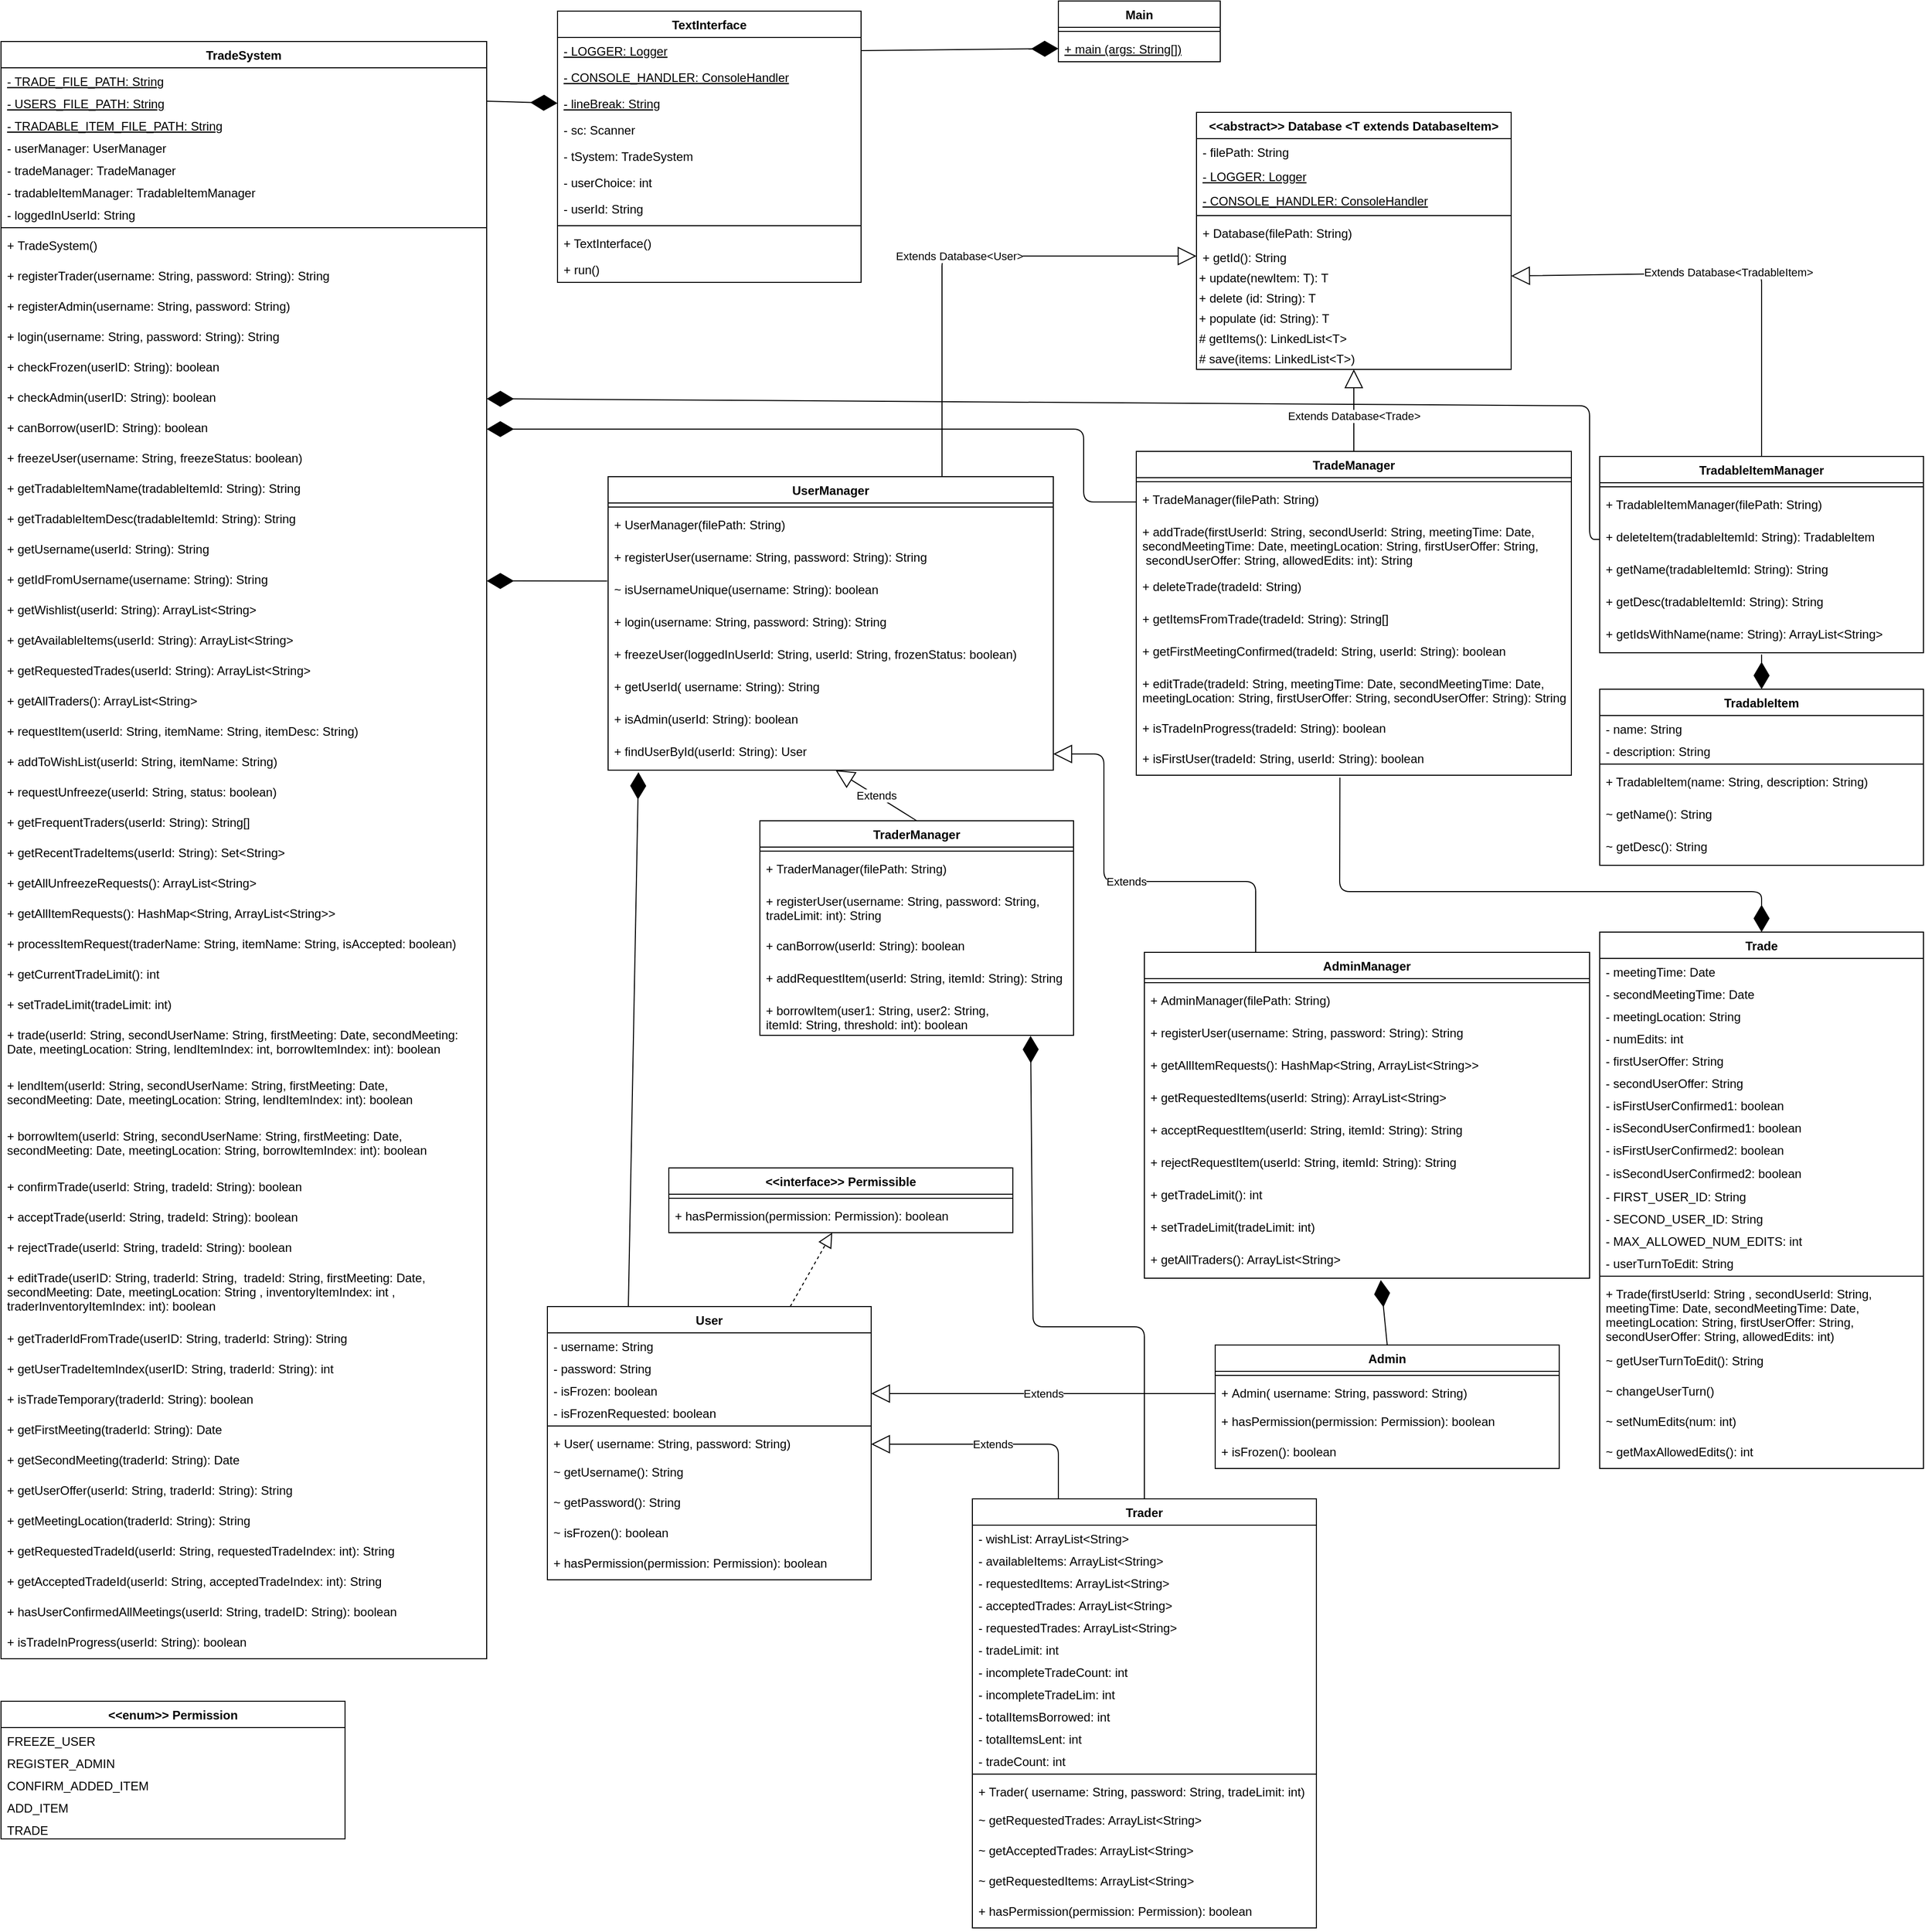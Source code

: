 <mxfile version="13.3.9" type="device"><diagram id="C5RBs43oDa-KdzZeNtuy" name="Page-1"><mxGraphModel dx="2249" dy="794" grid="1" gridSize="10" guides="1" tooltips="1" connect="1" arrows="1" fold="1" page="1" pageScale="1" pageWidth="827" pageHeight="1169" math="0" shadow="0"><root><mxCell id="WIyWlLk6GJQsqaUBKTNV-0"/><mxCell id="WIyWlLk6GJQsqaUBKTNV-1" parent="WIyWlLk6GJQsqaUBKTNV-0"/><mxCell id="EAsXdXIxJDqf0TGscCRu-42" value="TextInterface" style="swimlane;fontStyle=1;align=center;verticalAlign=top;childLayout=stackLayout;horizontal=1;startSize=26;horizontalStack=0;resizeParent=1;resizeParentMax=0;resizeLast=0;collapsible=1;marginBottom=0;" parent="WIyWlLk6GJQsqaUBKTNV-1" vertex="1"><mxGeometry x="-130" y="100" width="300" height="268" as="geometry"/></mxCell><mxCell id="EAsXdXIxJDqf0TGscCRu-43" value="- LOGGER: Logger" style="text;strokeColor=none;fillColor=none;align=left;verticalAlign=top;spacingLeft=4;spacingRight=4;overflow=hidden;rotatable=0;points=[[0,0.5],[1,0.5]];portConstraint=eastwest;fontStyle=4" parent="EAsXdXIxJDqf0TGscCRu-42" vertex="1"><mxGeometry y="26" width="300" height="26" as="geometry"/></mxCell><mxCell id="EAsXdXIxJDqf0TGscCRu-46" value="- CONSOLE_HANDLER: ConsoleHandler" style="text;strokeColor=none;fillColor=none;align=left;verticalAlign=top;spacingLeft=4;spacingRight=4;overflow=hidden;rotatable=0;points=[[0,0.5],[1,0.5]];portConstraint=eastwest;fontStyle=4" parent="EAsXdXIxJDqf0TGscCRu-42" vertex="1"><mxGeometry y="52" width="300" height="26" as="geometry"/></mxCell><mxCell id="EAsXdXIxJDqf0TGscCRu-50" value="- lineBreak: String" style="text;strokeColor=none;fillColor=none;align=left;verticalAlign=top;spacingLeft=4;spacingRight=4;overflow=hidden;rotatable=0;points=[[0,0.5],[1,0.5]];portConstraint=eastwest;fontStyle=4" parent="EAsXdXIxJDqf0TGscCRu-42" vertex="1"><mxGeometry y="78" width="300" height="26" as="geometry"/></mxCell><mxCell id="EAsXdXIxJDqf0TGscCRu-52" value="- sc: Scanner" style="text;strokeColor=none;fillColor=none;align=left;verticalAlign=top;spacingLeft=4;spacingRight=4;overflow=hidden;rotatable=0;points=[[0,0.5],[1,0.5]];portConstraint=eastwest;fontStyle=0" parent="EAsXdXIxJDqf0TGscCRu-42" vertex="1"><mxGeometry y="104" width="300" height="26" as="geometry"/></mxCell><mxCell id="EAsXdXIxJDqf0TGscCRu-53" value="- tSystem: TradeSystem" style="text;strokeColor=none;fillColor=none;align=left;verticalAlign=top;spacingLeft=4;spacingRight=4;overflow=hidden;rotatable=0;points=[[0,0.5],[1,0.5]];portConstraint=eastwest;fontStyle=0" parent="EAsXdXIxJDqf0TGscCRu-42" vertex="1"><mxGeometry y="130" width="300" height="26" as="geometry"/></mxCell><mxCell id="EAsXdXIxJDqf0TGscCRu-64" value="- userChoice: int" style="text;strokeColor=none;fillColor=none;align=left;verticalAlign=top;spacingLeft=4;spacingRight=4;overflow=hidden;rotatable=0;points=[[0,0.5],[1,0.5]];portConstraint=eastwest;fontStyle=0" parent="EAsXdXIxJDqf0TGscCRu-42" vertex="1"><mxGeometry y="156" width="300" height="26" as="geometry"/></mxCell><mxCell id="EAsXdXIxJDqf0TGscCRu-54" value="- userId: String" style="text;strokeColor=none;fillColor=none;align=left;verticalAlign=top;spacingLeft=4;spacingRight=4;overflow=hidden;rotatable=0;points=[[0,0.5],[1,0.5]];portConstraint=eastwest;fontStyle=0" parent="EAsXdXIxJDqf0TGscCRu-42" vertex="1"><mxGeometry y="182" width="300" height="26" as="geometry"/></mxCell><mxCell id="EAsXdXIxJDqf0TGscCRu-44" value="" style="line;strokeWidth=1;fillColor=none;align=left;verticalAlign=middle;spacingTop=-1;spacingLeft=3;spacingRight=3;rotatable=0;labelPosition=right;points=[];portConstraint=eastwest;" parent="EAsXdXIxJDqf0TGscCRu-42" vertex="1"><mxGeometry y="208" width="300" height="8" as="geometry"/></mxCell><mxCell id="EAsXdXIxJDqf0TGscCRu-45" value="+ TextInterface() " style="text;strokeColor=none;fillColor=none;align=left;verticalAlign=top;spacingLeft=4;spacingRight=4;overflow=hidden;rotatable=0;points=[[0,0.5],[1,0.5]];portConstraint=eastwest;" parent="EAsXdXIxJDqf0TGscCRu-42" vertex="1"><mxGeometry y="216" width="300" height="26" as="geometry"/></mxCell><mxCell id="EAsXdXIxJDqf0TGscCRu-65" value="+ run()" style="text;strokeColor=none;fillColor=none;align=left;verticalAlign=top;spacingLeft=4;spacingRight=4;overflow=hidden;rotatable=0;points=[[0,0.5],[1,0.5]];portConstraint=eastwest;" parent="EAsXdXIxJDqf0TGscCRu-42" vertex="1"><mxGeometry y="242" width="300" height="26" as="geometry"/></mxCell><mxCell id="EAsXdXIxJDqf0TGscCRu-37" value="Main" style="swimlane;fontStyle=1;align=center;verticalAlign=top;childLayout=stackLayout;horizontal=1;startSize=26;horizontalStack=0;resizeParent=1;resizeParentMax=0;resizeLast=0;collapsible=1;marginBottom=0;" parent="WIyWlLk6GJQsqaUBKTNV-1" vertex="1"><mxGeometry x="365" y="90" width="160" height="60" as="geometry"/></mxCell><mxCell id="EAsXdXIxJDqf0TGscCRu-39" value="" style="line;strokeWidth=1;fillColor=none;align=left;verticalAlign=middle;spacingTop=-1;spacingLeft=3;spacingRight=3;rotatable=0;labelPosition=right;points=[];portConstraint=eastwest;" parent="EAsXdXIxJDqf0TGscCRu-37" vertex="1"><mxGeometry y="26" width="160" height="8" as="geometry"/></mxCell><mxCell id="EAsXdXIxJDqf0TGscCRu-40" value="+ main (args: String[])" style="text;strokeColor=none;fillColor=none;align=left;verticalAlign=top;spacingLeft=4;spacingRight=4;overflow=hidden;rotatable=0;points=[[0,0.5],[1,0.5]];portConstraint=eastwest;fontStyle=4" parent="EAsXdXIxJDqf0TGscCRu-37" vertex="1"><mxGeometry y="34" width="160" height="26" as="geometry"/></mxCell><mxCell id="EAsXdXIxJDqf0TGscCRu-94" value="TradeSystem" style="swimlane;fontStyle=1;align=center;verticalAlign=top;childLayout=stackLayout;horizontal=1;startSize=26;horizontalStack=0;resizeParent=1;resizeParentMax=0;resizeLast=0;collapsible=1;marginBottom=0;" parent="WIyWlLk6GJQsqaUBKTNV-1" vertex="1"><mxGeometry x="-680" y="130" width="480" height="1598" as="geometry"/></mxCell><mxCell id="EAsXdXIxJDqf0TGscCRu-99" value="- TRADE_FILE_PATH: String" style="text;strokeColor=none;fillColor=none;align=left;verticalAlign=top;spacingLeft=4;spacingRight=4;overflow=hidden;rotatable=0;points=[[0,0.5],[1,0.5]];portConstraint=eastwest;fontStyle=4" parent="EAsXdXIxJDqf0TGscCRu-94" vertex="1"><mxGeometry y="26" width="480" height="22" as="geometry"/></mxCell><mxCell id="EAsXdXIxJDqf0TGscCRu-101" value="- USERS_FILE_PATH: String" style="text;strokeColor=none;fillColor=none;align=left;verticalAlign=top;spacingLeft=4;spacingRight=4;overflow=hidden;rotatable=0;points=[[0,0.5],[1,0.5]];portConstraint=eastwest;fontStyle=4" parent="EAsXdXIxJDqf0TGscCRu-94" vertex="1"><mxGeometry y="48" width="480" height="22" as="geometry"/></mxCell><mxCell id="EAsXdXIxJDqf0TGscCRu-98" value="- TRADABLE_ITEM_FILE_PATH: String" style="text;strokeColor=none;fillColor=none;align=left;verticalAlign=top;spacingLeft=4;spacingRight=4;overflow=hidden;rotatable=0;points=[[0,0.5],[1,0.5]];portConstraint=eastwest;fontStyle=4" parent="EAsXdXIxJDqf0TGscCRu-94" vertex="1"><mxGeometry y="70" width="480" height="22" as="geometry"/></mxCell><mxCell id="EAsXdXIxJDqf0TGscCRu-102" value="- userManager: UserManager" style="text;strokeColor=none;fillColor=none;align=left;verticalAlign=top;spacingLeft=4;spacingRight=4;overflow=hidden;rotatable=0;points=[[0,0.5],[1,0.5]];portConstraint=eastwest;fontStyle=0" parent="EAsXdXIxJDqf0TGscCRu-94" vertex="1"><mxGeometry y="92" width="480" height="22" as="geometry"/></mxCell><mxCell id="EAsXdXIxJDqf0TGscCRu-103" value="- tradeManager: TradeManager" style="text;strokeColor=none;fillColor=none;align=left;verticalAlign=top;spacingLeft=4;spacingRight=4;overflow=hidden;rotatable=0;points=[[0,0.5],[1,0.5]];portConstraint=eastwest;fontStyle=0" parent="EAsXdXIxJDqf0TGscCRu-94" vertex="1"><mxGeometry y="114" width="480" height="22" as="geometry"/></mxCell><mxCell id="EAsXdXIxJDqf0TGscCRu-100" value="- tradableItemManager: TradableItemManager" style="text;strokeColor=none;fillColor=none;align=left;verticalAlign=top;spacingLeft=4;spacingRight=4;overflow=hidden;rotatable=0;points=[[0,0.5],[1,0.5]];portConstraint=eastwest;fontStyle=0" parent="EAsXdXIxJDqf0TGscCRu-94" vertex="1"><mxGeometry y="136" width="480" height="22" as="geometry"/></mxCell><mxCell id="EAsXdXIxJDqf0TGscCRu-114" value="- loggedInUserId: String" style="text;strokeColor=none;fillColor=none;align=left;verticalAlign=top;spacingLeft=4;spacingRight=4;overflow=hidden;rotatable=0;points=[[0,0.5],[1,0.5]];portConstraint=eastwest;fontStyle=0" parent="EAsXdXIxJDqf0TGscCRu-94" vertex="1"><mxGeometry y="158" width="480" height="22" as="geometry"/></mxCell><mxCell id="EAsXdXIxJDqf0TGscCRu-96" value="" style="line;strokeWidth=1;fillColor=none;align=left;verticalAlign=middle;spacingTop=-1;spacingLeft=3;spacingRight=3;rotatable=0;labelPosition=right;points=[];portConstraint=eastwest;" parent="EAsXdXIxJDqf0TGscCRu-94" vertex="1"><mxGeometry y="180" width="480" height="8" as="geometry"/></mxCell><mxCell id="EAsXdXIxJDqf0TGscCRu-97" value="+ TradeSystem()" style="text;strokeColor=none;fillColor=none;align=left;verticalAlign=top;spacingLeft=4;spacingRight=4;overflow=hidden;rotatable=0;points=[[0,0.5],[1,0.5]];portConstraint=eastwest;" parent="EAsXdXIxJDqf0TGscCRu-94" vertex="1"><mxGeometry y="188" width="480" height="30" as="geometry"/></mxCell><mxCell id="EAsXdXIxJDqf0TGscCRu-116" value="+ registerTrader(username: String, password: String): String" style="text;strokeColor=none;fillColor=none;align=left;verticalAlign=top;spacingLeft=4;spacingRight=4;overflow=hidden;rotatable=0;points=[[0,0.5],[1,0.5]];portConstraint=eastwest;" parent="EAsXdXIxJDqf0TGscCRu-94" vertex="1"><mxGeometry y="218" width="480" height="30" as="geometry"/></mxCell><mxCell id="EAsXdXIxJDqf0TGscCRu-117" value="+ registerAdmin(username: String, password: String)" style="text;strokeColor=none;fillColor=none;align=left;verticalAlign=top;spacingLeft=4;spacingRight=4;overflow=hidden;rotatable=0;points=[[0,0.5],[1,0.5]];portConstraint=eastwest;" parent="EAsXdXIxJDqf0TGscCRu-94" vertex="1"><mxGeometry y="248" width="480" height="30" as="geometry"/></mxCell><mxCell id="EAsXdXIxJDqf0TGscCRu-118" value="+ login(username: String, password: String): String" style="text;strokeColor=none;fillColor=none;align=left;verticalAlign=top;spacingLeft=4;spacingRight=4;overflow=hidden;rotatable=0;points=[[0,0.5],[1,0.5]];portConstraint=eastwest;" parent="EAsXdXIxJDqf0TGscCRu-94" vertex="1"><mxGeometry y="278" width="480" height="30" as="geometry"/></mxCell><mxCell id="EAsXdXIxJDqf0TGscCRu-119" value="+ checkFrozen(userID: String): boolean" style="text;strokeColor=none;fillColor=none;align=left;verticalAlign=top;spacingLeft=4;spacingRight=4;overflow=hidden;rotatable=0;points=[[0,0.5],[1,0.5]];portConstraint=eastwest;" parent="EAsXdXIxJDqf0TGscCRu-94" vertex="1"><mxGeometry y="308" width="480" height="30" as="geometry"/></mxCell><mxCell id="EAsXdXIxJDqf0TGscCRu-120" value="+ checkAdmin(userID: String): boolean" style="text;strokeColor=none;fillColor=none;align=left;verticalAlign=top;spacingLeft=4;spacingRight=4;overflow=hidden;rotatable=0;points=[[0,0.5],[1,0.5]];portConstraint=eastwest;" parent="EAsXdXIxJDqf0TGscCRu-94" vertex="1"><mxGeometry y="338" width="480" height="30" as="geometry"/></mxCell><mxCell id="EAsXdXIxJDqf0TGscCRu-121" value="+ canBorrow(userID: String): boolean" style="text;strokeColor=none;fillColor=none;align=left;verticalAlign=top;spacingLeft=4;spacingRight=4;overflow=hidden;rotatable=0;points=[[0,0.5],[1,0.5]];portConstraint=eastwest;" parent="EAsXdXIxJDqf0TGscCRu-94" vertex="1"><mxGeometry y="368" width="480" height="30" as="geometry"/></mxCell><mxCell id="EAsXdXIxJDqf0TGscCRu-122" value="+ freezeUser(username: String, freezeStatus: boolean)" style="text;strokeColor=none;fillColor=none;align=left;verticalAlign=top;spacingLeft=4;spacingRight=4;overflow=hidden;rotatable=0;points=[[0,0.5],[1,0.5]];portConstraint=eastwest;" parent="EAsXdXIxJDqf0TGscCRu-94" vertex="1"><mxGeometry y="398" width="480" height="30" as="geometry"/></mxCell><mxCell id="EAsXdXIxJDqf0TGscCRu-123" value="+ getTradableItemName(tradableItemId: String): String" style="text;strokeColor=none;fillColor=none;align=left;verticalAlign=top;spacingLeft=4;spacingRight=4;overflow=hidden;rotatable=0;points=[[0,0.5],[1,0.5]];portConstraint=eastwest;" parent="EAsXdXIxJDqf0TGscCRu-94" vertex="1"><mxGeometry y="428" width="480" height="30" as="geometry"/></mxCell><mxCell id="EAsXdXIxJDqf0TGscCRu-124" value="+ getTradableItemDesc(tradableItemId: String): String" style="text;strokeColor=none;fillColor=none;align=left;verticalAlign=top;spacingLeft=4;spacingRight=4;overflow=hidden;rotatable=0;points=[[0,0.5],[1,0.5]];portConstraint=eastwest;" parent="EAsXdXIxJDqf0TGscCRu-94" vertex="1"><mxGeometry y="458" width="480" height="30" as="geometry"/></mxCell><mxCell id="EAsXdXIxJDqf0TGscCRu-125" value="+ getUsername(userId: String): String" style="text;strokeColor=none;fillColor=none;align=left;verticalAlign=top;spacingLeft=4;spacingRight=4;overflow=hidden;rotatable=0;points=[[0,0.5],[1,0.5]];portConstraint=eastwest;" parent="EAsXdXIxJDqf0TGscCRu-94" vertex="1"><mxGeometry y="488" width="480" height="30" as="geometry"/></mxCell><mxCell id="EAsXdXIxJDqf0TGscCRu-126" value="+ getIdFromUsername(username: String): String" style="text;strokeColor=none;fillColor=none;align=left;verticalAlign=top;spacingLeft=4;spacingRight=4;overflow=hidden;rotatable=0;points=[[0,0.5],[1,0.5]];portConstraint=eastwest;" parent="EAsXdXIxJDqf0TGscCRu-94" vertex="1"><mxGeometry y="518" width="480" height="30" as="geometry"/></mxCell><mxCell id="EAsXdXIxJDqf0TGscCRu-127" value="+ getWishlist(userId: String): ArrayList&lt;String&gt;" style="text;strokeColor=none;fillColor=none;align=left;verticalAlign=top;spacingLeft=4;spacingRight=4;overflow=hidden;rotatable=0;points=[[0,0.5],[1,0.5]];portConstraint=eastwest;" parent="EAsXdXIxJDqf0TGscCRu-94" vertex="1"><mxGeometry y="548" width="480" height="30" as="geometry"/></mxCell><mxCell id="EAsXdXIxJDqf0TGscCRu-128" value="+ getAvailableItems(userId: String): ArrayList&lt;String&gt;" style="text;strokeColor=none;fillColor=none;align=left;verticalAlign=top;spacingLeft=4;spacingRight=4;overflow=hidden;rotatable=0;points=[[0,0.5],[1,0.5]];portConstraint=eastwest;" parent="EAsXdXIxJDqf0TGscCRu-94" vertex="1"><mxGeometry y="578" width="480" height="30" as="geometry"/></mxCell><mxCell id="EAsXdXIxJDqf0TGscCRu-129" value="+ getRequestedTrades(userId: String): ArrayList&lt;String&gt;" style="text;strokeColor=none;fillColor=none;align=left;verticalAlign=top;spacingLeft=4;spacingRight=4;overflow=hidden;rotatable=0;points=[[0,0.5],[1,0.5]];portConstraint=eastwest;" parent="EAsXdXIxJDqf0TGscCRu-94" vertex="1"><mxGeometry y="608" width="480" height="30" as="geometry"/></mxCell><mxCell id="EAsXdXIxJDqf0TGscCRu-130" value="+ getAllTraders(): ArrayList&lt;String&gt;" style="text;strokeColor=none;fillColor=none;align=left;verticalAlign=top;spacingLeft=4;spacingRight=4;overflow=hidden;rotatable=0;points=[[0,0.5],[1,0.5]];portConstraint=eastwest;" parent="EAsXdXIxJDqf0TGscCRu-94" vertex="1"><mxGeometry y="638" width="480" height="30" as="geometry"/></mxCell><mxCell id="EAsXdXIxJDqf0TGscCRu-131" value="+ requestItem(userId: String, itemName: String, itemDesc: String)" style="text;strokeColor=none;fillColor=none;align=left;verticalAlign=top;spacingLeft=4;spacingRight=4;overflow=hidden;rotatable=0;points=[[0,0.5],[1,0.5]];portConstraint=eastwest;" parent="EAsXdXIxJDqf0TGscCRu-94" vertex="1"><mxGeometry y="668" width="480" height="30" as="geometry"/></mxCell><mxCell id="2JGNyttUsXAi-M6TZD1I-0" value="+ addToWishList(userId: String, itemName: String)" style="text;strokeColor=none;fillColor=none;align=left;verticalAlign=top;spacingLeft=4;spacingRight=4;overflow=hidden;rotatable=0;points=[[0,0.5],[1,0.5]];portConstraint=eastwest;" parent="EAsXdXIxJDqf0TGscCRu-94" vertex="1"><mxGeometry y="698" width="480" height="30" as="geometry"/></mxCell><mxCell id="2JGNyttUsXAi-M6TZD1I-1" value="+ requestUnfreeze(userId: String, status: boolean)" style="text;strokeColor=none;fillColor=none;align=left;verticalAlign=top;spacingLeft=4;spacingRight=4;overflow=hidden;rotatable=0;points=[[0,0.5],[1,0.5]];portConstraint=eastwest;" parent="EAsXdXIxJDqf0TGscCRu-94" vertex="1"><mxGeometry y="728" width="480" height="30" as="geometry"/></mxCell><mxCell id="2JGNyttUsXAi-M6TZD1I-2" value="+ getFrequentTraders(userId: String): String[]" style="text;strokeColor=none;fillColor=none;align=left;verticalAlign=top;spacingLeft=4;spacingRight=4;overflow=hidden;rotatable=0;points=[[0,0.5],[1,0.5]];portConstraint=eastwest;" parent="EAsXdXIxJDqf0TGscCRu-94" vertex="1"><mxGeometry y="758" width="480" height="30" as="geometry"/></mxCell><mxCell id="2JGNyttUsXAi-M6TZD1I-4" value="+ getRecentTradeItems(userId: String): Set&lt;String&gt;" style="text;strokeColor=none;fillColor=none;align=left;verticalAlign=top;spacingLeft=4;spacingRight=4;overflow=hidden;rotatable=0;points=[[0,0.5],[1,0.5]];portConstraint=eastwest;" parent="EAsXdXIxJDqf0TGscCRu-94" vertex="1"><mxGeometry y="788" width="480" height="30" as="geometry"/></mxCell><mxCell id="2JGNyttUsXAi-M6TZD1I-5" value="+ getAllUnfreezeRequests(): ArrayList&lt;String&gt;" style="text;strokeColor=none;fillColor=none;align=left;verticalAlign=top;spacingLeft=4;spacingRight=4;overflow=hidden;rotatable=0;points=[[0,0.5],[1,0.5]];portConstraint=eastwest;" parent="EAsXdXIxJDqf0TGscCRu-94" vertex="1"><mxGeometry y="818" width="480" height="30" as="geometry"/></mxCell><mxCell id="2JGNyttUsXAi-M6TZD1I-6" value="+ getAllItemRequests(): HashMap&lt;String, ArrayList&lt;String&gt;&gt;" style="text;strokeColor=none;fillColor=none;align=left;verticalAlign=top;spacingLeft=4;spacingRight=4;overflow=hidden;rotatable=0;points=[[0,0.5],[1,0.5]];portConstraint=eastwest;" parent="EAsXdXIxJDqf0TGscCRu-94" vertex="1"><mxGeometry y="848" width="480" height="30" as="geometry"/></mxCell><mxCell id="2JGNyttUsXAi-M6TZD1I-7" value="+ processItemRequest(traderName: String, itemName: String, isAccepted: boolean)" style="text;strokeColor=none;fillColor=none;align=left;verticalAlign=top;spacingLeft=4;spacingRight=4;overflow=hidden;rotatable=0;points=[[0,0.5],[1,0.5]];portConstraint=eastwest;" parent="EAsXdXIxJDqf0TGscCRu-94" vertex="1"><mxGeometry y="878" width="480" height="30" as="geometry"/></mxCell><mxCell id="2JGNyttUsXAi-M6TZD1I-8" value="+ getCurrentTradeLimit(): int" style="text;strokeColor=none;fillColor=none;align=left;verticalAlign=top;spacingLeft=4;spacingRight=4;overflow=hidden;rotatable=0;points=[[0,0.5],[1,0.5]];portConstraint=eastwest;" parent="EAsXdXIxJDqf0TGscCRu-94" vertex="1"><mxGeometry y="908" width="480" height="30" as="geometry"/></mxCell><mxCell id="2JGNyttUsXAi-M6TZD1I-9" value="+ setTradeLimit(tradeLimit: int)" style="text;strokeColor=none;fillColor=none;align=left;verticalAlign=top;spacingLeft=4;spacingRight=4;overflow=hidden;rotatable=0;points=[[0,0.5],[1,0.5]];portConstraint=eastwest;" parent="EAsXdXIxJDqf0TGscCRu-94" vertex="1"><mxGeometry y="938" width="480" height="30" as="geometry"/></mxCell><mxCell id="2JGNyttUsXAi-M6TZD1I-10" value="+ trade(userId: String, secondUserName: String, firstMeeting: Date, secondMeeting: &#10;Date, meetingLocation: String, lendItemIndex: int, borrowItemIndex: int): boolean" style="text;strokeColor=none;fillColor=none;align=left;verticalAlign=top;spacingLeft=4;spacingRight=4;overflow=hidden;rotatable=0;points=[[0,0.5],[1,0.5]];portConstraint=eastwest;" parent="EAsXdXIxJDqf0TGscCRu-94" vertex="1"><mxGeometry y="968" width="480" height="50" as="geometry"/></mxCell><mxCell id="2JGNyttUsXAi-M6TZD1I-11" value="+ lendItem(userId: String, secondUserName: String, firstMeeting: Date, &#10;secondMeeting: Date, meetingLocation: String, lendItemIndex: int): boolean" style="text;strokeColor=none;fillColor=none;align=left;verticalAlign=top;spacingLeft=4;spacingRight=4;overflow=hidden;rotatable=0;points=[[0,0.5],[1,0.5]];portConstraint=eastwest;" parent="EAsXdXIxJDqf0TGscCRu-94" vertex="1"><mxGeometry y="1018" width="480" height="50" as="geometry"/></mxCell><mxCell id="2JGNyttUsXAi-M6TZD1I-50" value="+ borrowItem(userId: String, secondUserName: String, firstMeeting: Date, &#10;secondMeeting: Date, meetingLocation: String, borrowItemIndex: int): boolean" style="text;strokeColor=none;fillColor=none;align=left;verticalAlign=top;spacingLeft=4;spacingRight=4;overflow=hidden;rotatable=0;points=[[0,0.5],[1,0.5]];portConstraint=eastwest;" parent="EAsXdXIxJDqf0TGscCRu-94" vertex="1"><mxGeometry y="1068" width="480" height="50" as="geometry"/></mxCell><mxCell id="2JGNyttUsXAi-M6TZD1I-51" value="+ confirmTrade(userId: String, tradeId: String): boolean" style="text;strokeColor=none;fillColor=none;align=left;verticalAlign=top;spacingLeft=4;spacingRight=4;overflow=hidden;rotatable=0;points=[[0,0.5],[1,0.5]];portConstraint=eastwest;" parent="EAsXdXIxJDqf0TGscCRu-94" vertex="1"><mxGeometry y="1118" width="480" height="30" as="geometry"/></mxCell><mxCell id="2JGNyttUsXAi-M6TZD1I-54" value="+ acceptTrade(userId: String, tradeId: String): boolean" style="text;strokeColor=none;fillColor=none;align=left;verticalAlign=top;spacingLeft=4;spacingRight=4;overflow=hidden;rotatable=0;points=[[0,0.5],[1,0.5]];portConstraint=eastwest;" parent="EAsXdXIxJDqf0TGscCRu-94" vertex="1"><mxGeometry y="1148" width="480" height="30" as="geometry"/></mxCell><mxCell id="2JGNyttUsXAi-M6TZD1I-55" value="+ rejectTrade(userId: String, tradeId: String): boolean" style="text;strokeColor=none;fillColor=none;align=left;verticalAlign=top;spacingLeft=4;spacingRight=4;overflow=hidden;rotatable=0;points=[[0,0.5],[1,0.5]];portConstraint=eastwest;" parent="EAsXdXIxJDqf0TGscCRu-94" vertex="1"><mxGeometry y="1178" width="480" height="30" as="geometry"/></mxCell><mxCell id="2JGNyttUsXAi-M6TZD1I-56" value="+ editTrade(userID: String, traderId: String,  tradeId: String, firstMeeting: Date, &#10;secondMeeting: Date, meetingLocation: String , inventoryItemIndex: int , &#10;traderInventoryItemIndex: int): boolean" style="text;strokeColor=none;fillColor=none;align=left;verticalAlign=top;spacingLeft=4;spacingRight=4;overflow=hidden;rotatable=0;points=[[0,0.5],[1,0.5]];portConstraint=eastwest;" parent="EAsXdXIxJDqf0TGscCRu-94" vertex="1"><mxGeometry y="1208" width="480" height="60" as="geometry"/></mxCell><mxCell id="2JGNyttUsXAi-M6TZD1I-57" value="+ getTraderIdFromTrade(userID: String, traderId: String): String" style="text;strokeColor=none;fillColor=none;align=left;verticalAlign=top;spacingLeft=4;spacingRight=4;overflow=hidden;rotatable=0;points=[[0,0.5],[1,0.5]];portConstraint=eastwest;" parent="EAsXdXIxJDqf0TGscCRu-94" vertex="1"><mxGeometry y="1268" width="480" height="30" as="geometry"/></mxCell><mxCell id="2JGNyttUsXAi-M6TZD1I-102" value="+ getUserTradeItemIndex(userID: String, traderId: String): int" style="text;strokeColor=none;fillColor=none;align=left;verticalAlign=top;spacingLeft=4;spacingRight=4;overflow=hidden;rotatable=0;points=[[0,0.5],[1,0.5]];portConstraint=eastwest;" parent="EAsXdXIxJDqf0TGscCRu-94" vertex="1"><mxGeometry y="1298" width="480" height="30" as="geometry"/></mxCell><mxCell id="2JGNyttUsXAi-M6TZD1I-103" value="+ isTradeTemporary(traderId: String): boolean" style="text;strokeColor=none;fillColor=none;align=left;verticalAlign=top;spacingLeft=4;spacingRight=4;overflow=hidden;rotatable=0;points=[[0,0.5],[1,0.5]];portConstraint=eastwest;" parent="EAsXdXIxJDqf0TGscCRu-94" vertex="1"><mxGeometry y="1328" width="480" height="30" as="geometry"/></mxCell><mxCell id="2JGNyttUsXAi-M6TZD1I-104" value="+ getFirstMeeting(traderId: String): Date" style="text;strokeColor=none;fillColor=none;align=left;verticalAlign=top;spacingLeft=4;spacingRight=4;overflow=hidden;rotatable=0;points=[[0,0.5],[1,0.5]];portConstraint=eastwest;" parent="EAsXdXIxJDqf0TGscCRu-94" vertex="1"><mxGeometry y="1358" width="480" height="30" as="geometry"/></mxCell><mxCell id="2JGNyttUsXAi-M6TZD1I-105" value="+ getSecondMeeting(traderId: String): Date" style="text;strokeColor=none;fillColor=none;align=left;verticalAlign=top;spacingLeft=4;spacingRight=4;overflow=hidden;rotatable=0;points=[[0,0.5],[1,0.5]];portConstraint=eastwest;" parent="EAsXdXIxJDqf0TGscCRu-94" vertex="1"><mxGeometry y="1388" width="480" height="30" as="geometry"/></mxCell><mxCell id="2JGNyttUsXAi-M6TZD1I-106" value="+ getUserOffer(userId: String, traderId: String): String" style="text;strokeColor=none;fillColor=none;align=left;verticalAlign=top;spacingLeft=4;spacingRight=4;overflow=hidden;rotatable=0;points=[[0,0.5],[1,0.5]];portConstraint=eastwest;" parent="EAsXdXIxJDqf0TGscCRu-94" vertex="1"><mxGeometry y="1418" width="480" height="30" as="geometry"/></mxCell><mxCell id="2JGNyttUsXAi-M6TZD1I-107" value="+ getMeetingLocation(traderId: String): String" style="text;strokeColor=none;fillColor=none;align=left;verticalAlign=top;spacingLeft=4;spacingRight=4;overflow=hidden;rotatable=0;points=[[0,0.5],[1,0.5]];portConstraint=eastwest;" parent="EAsXdXIxJDqf0TGscCRu-94" vertex="1"><mxGeometry y="1448" width="480" height="30" as="geometry"/></mxCell><mxCell id="2JGNyttUsXAi-M6TZD1I-108" value="+ getRequestedTradeId(userId: String, requestedTradeIndex: int): String" style="text;strokeColor=none;fillColor=none;align=left;verticalAlign=top;spacingLeft=4;spacingRight=4;overflow=hidden;rotatable=0;points=[[0,0.5],[1,0.5]];portConstraint=eastwest;" parent="EAsXdXIxJDqf0TGscCRu-94" vertex="1"><mxGeometry y="1478" width="480" height="30" as="geometry"/></mxCell><mxCell id="2JGNyttUsXAi-M6TZD1I-110" value="+ getAcceptedTradeId(userId: String, acceptedTradeIndex: int): String" style="text;strokeColor=none;fillColor=none;align=left;verticalAlign=top;spacingLeft=4;spacingRight=4;overflow=hidden;rotatable=0;points=[[0,0.5],[1,0.5]];portConstraint=eastwest;" parent="EAsXdXIxJDqf0TGscCRu-94" vertex="1"><mxGeometry y="1508" width="480" height="30" as="geometry"/></mxCell><mxCell id="2JGNyttUsXAi-M6TZD1I-111" value="+ hasUserConfirmedAllMeetings(userId: String, tradeID: String): boolean" style="text;strokeColor=none;fillColor=none;align=left;verticalAlign=top;spacingLeft=4;spacingRight=4;overflow=hidden;rotatable=0;points=[[0,0.5],[1,0.5]];portConstraint=eastwest;" parent="EAsXdXIxJDqf0TGscCRu-94" vertex="1"><mxGeometry y="1538" width="480" height="30" as="geometry"/></mxCell><mxCell id="2JGNyttUsXAi-M6TZD1I-112" value="+ isTradeInProgress(userId: String): boolean" style="text;strokeColor=none;fillColor=none;align=left;verticalAlign=top;spacingLeft=4;spacingRight=4;overflow=hidden;rotatable=0;points=[[0,0.5],[1,0.5]];portConstraint=eastwest;" parent="EAsXdXIxJDqf0TGscCRu-94" vertex="1"><mxGeometry y="1568" width="480" height="30" as="geometry"/></mxCell><mxCell id="khjneIp6qQHUXPEMNULO-7" value="TradableItemManager" style="swimlane;fontStyle=1;align=center;verticalAlign=top;childLayout=stackLayout;horizontal=1;startSize=26;horizontalStack=0;resizeParent=1;resizeParentMax=0;resizeLast=0;collapsible=1;marginBottom=0;" parent="WIyWlLk6GJQsqaUBKTNV-1" vertex="1"><mxGeometry x="900" y="540" width="320" height="194" as="geometry"/></mxCell><mxCell id="khjneIp6qQHUXPEMNULO-10" value="" style="line;strokeWidth=1;fillColor=none;align=left;verticalAlign=middle;spacingTop=-1;spacingLeft=3;spacingRight=3;rotatable=0;labelPosition=right;points=[];portConstraint=eastwest;" parent="khjneIp6qQHUXPEMNULO-7" vertex="1"><mxGeometry y="26" width="320" height="8" as="geometry"/></mxCell><mxCell id="khjneIp6qQHUXPEMNULO-11" value="+ TradableItemManager(filePath: String)" style="text;strokeColor=none;fillColor=none;align=left;verticalAlign=top;spacingLeft=4;spacingRight=4;overflow=hidden;rotatable=0;points=[[0,0.5],[1,0.5]];portConstraint=eastwest;" parent="khjneIp6qQHUXPEMNULO-7" vertex="1"><mxGeometry y="34" width="320" height="32" as="geometry"/></mxCell><mxCell id="khjneIp6qQHUXPEMNULO-12" value="+ deleteItem(tradableItemId: String): TradableItem" style="text;strokeColor=none;fillColor=none;align=left;verticalAlign=top;spacingLeft=4;spacingRight=4;overflow=hidden;rotatable=0;points=[[0,0.5],[1,0.5]];portConstraint=eastwest;" parent="khjneIp6qQHUXPEMNULO-7" vertex="1"><mxGeometry y="66" width="320" height="32" as="geometry"/></mxCell><mxCell id="khjneIp6qQHUXPEMNULO-14" value="+ getName(tradableItemId: String): String" style="text;strokeColor=none;fillColor=none;align=left;verticalAlign=top;spacingLeft=4;spacingRight=4;overflow=hidden;rotatable=0;points=[[0,0.5],[1,0.5]];portConstraint=eastwest;" parent="khjneIp6qQHUXPEMNULO-7" vertex="1"><mxGeometry y="98" width="320" height="32" as="geometry"/></mxCell><mxCell id="khjneIp6qQHUXPEMNULO-15" value="+ getDesc(tradableItemId: String): String" style="text;strokeColor=none;fillColor=none;align=left;verticalAlign=top;spacingLeft=4;spacingRight=4;overflow=hidden;rotatable=0;points=[[0,0.5],[1,0.5]];portConstraint=eastwest;" parent="khjneIp6qQHUXPEMNULO-7" vertex="1"><mxGeometry y="130" width="320" height="32" as="geometry"/></mxCell><mxCell id="khjneIp6qQHUXPEMNULO-16" value="+ getIdsWithName(name: String): ArrayList&lt;String&gt;" style="text;strokeColor=none;fillColor=none;align=left;verticalAlign=top;spacingLeft=4;spacingRight=4;overflow=hidden;rotatable=0;points=[[0,0.5],[1,0.5]];portConstraint=eastwest;" parent="khjneIp6qQHUXPEMNULO-7" vertex="1"><mxGeometry y="162" width="320" height="32" as="geometry"/></mxCell><mxCell id="zkfFHV4jXpPFQw0GAbJ--13" value="&lt;&lt;abstract&gt;&gt; Database &lt;T extends DatabaseItem&gt;" style="swimlane;fontStyle=1;align=center;verticalAlign=top;childLayout=stackLayout;horizontal=1;startSize=26;horizontalStack=0;resizeParent=1;resizeLast=0;collapsible=1;marginBottom=0;rounded=0;shadow=0;strokeWidth=1;" parent="WIyWlLk6GJQsqaUBKTNV-1" vertex="1"><mxGeometry x="501.5" y="200" width="311" height="254" as="geometry"><mxRectangle x="340" y="380" width="170" height="26" as="alternateBounds"/></mxGeometry></mxCell><mxCell id="zkfFHV4jXpPFQw0GAbJ--14" value="- filePath: String" style="text;align=left;verticalAlign=top;spacingLeft=4;spacingRight=4;overflow=hidden;rotatable=0;points=[[0,0.5],[1,0.5]];portConstraint=eastwest;" parent="zkfFHV4jXpPFQw0GAbJ--13" vertex="1"><mxGeometry y="26" width="311" height="24" as="geometry"/></mxCell><mxCell id="EAsXdXIxJDqf0TGscCRu-17" value="- LOGGER: Logger" style="text;align=left;verticalAlign=top;spacingLeft=4;spacingRight=4;overflow=hidden;rotatable=0;points=[[0,0.5],[1,0.5]];portConstraint=eastwest;fontStyle=4" parent="zkfFHV4jXpPFQw0GAbJ--13" vertex="1"><mxGeometry y="50" width="311" height="24" as="geometry"/></mxCell><mxCell id="EAsXdXIxJDqf0TGscCRu-26" value="- CONSOLE_HANDLER: ConsoleHandler" style="text;align=left;verticalAlign=top;spacingLeft=4;spacingRight=4;overflow=hidden;rotatable=0;points=[[0,0.5],[1,0.5]];portConstraint=eastwest;fontStyle=4" parent="zkfFHV4jXpPFQw0GAbJ--13" vertex="1"><mxGeometry y="74" width="311" height="24" as="geometry"/></mxCell><mxCell id="zkfFHV4jXpPFQw0GAbJ--15" value="" style="line;html=1;strokeWidth=1;align=left;verticalAlign=middle;spacingTop=-1;spacingLeft=3;spacingRight=3;rotatable=0;labelPosition=right;points=[];portConstraint=eastwest;" parent="zkfFHV4jXpPFQw0GAbJ--13" vertex="1"><mxGeometry y="98" width="311" height="8" as="geometry"/></mxCell><mxCell id="EAsXdXIxJDqf0TGscCRu-27" value="+ Database(filePath: String)" style="text;align=left;verticalAlign=top;spacingLeft=4;spacingRight=4;overflow=hidden;rotatable=0;points=[[0,0.5],[1,0.5]];portConstraint=eastwest;" parent="zkfFHV4jXpPFQw0GAbJ--13" vertex="1"><mxGeometry y="106" width="311" height="24" as="geometry"/></mxCell><mxCell id="EAsXdXIxJDqf0TGscCRu-28" value="+ getId(): String" style="text;align=left;verticalAlign=top;spacingLeft=4;spacingRight=4;overflow=hidden;rotatable=0;points=[[0,0.5],[1,0.5]];portConstraint=eastwest;" parent="zkfFHV4jXpPFQw0GAbJ--13" vertex="1"><mxGeometry y="130" width="311" height="24" as="geometry"/></mxCell><mxCell id="EAsXdXIxJDqf0TGscCRu-32" value="+ update(newItem: T): T" style="text;html=1;align=left;verticalAlign=middle;resizable=0;points=[];autosize=1;" parent="zkfFHV4jXpPFQw0GAbJ--13" vertex="1"><mxGeometry y="154" width="311" height="20" as="geometry"/></mxCell><mxCell id="EAsXdXIxJDqf0TGscCRu-33" value="+ delete (&lt;span&gt;id: String): T&lt;/span&gt;" style="text;html=1;align=left;verticalAlign=middle;resizable=0;points=[];autosize=1;" parent="zkfFHV4jXpPFQw0GAbJ--13" vertex="1"><mxGeometry y="174" width="311" height="20" as="geometry"/></mxCell><mxCell id="EAsXdXIxJDqf0TGscCRu-34" value="+ populate (&lt;span&gt;id: String): T&lt;/span&gt;" style="text;html=1;align=left;verticalAlign=middle;resizable=0;points=[];autosize=1;" parent="zkfFHV4jXpPFQw0GAbJ--13" vertex="1"><mxGeometry y="194" width="311" height="20" as="geometry"/></mxCell><mxCell id="EAsXdXIxJDqf0TGscCRu-35" value="# getItems()&lt;span&gt;: LinkedList&amp;lt;T&amp;gt;&lt;/span&gt;" style="text;html=1;align=left;verticalAlign=middle;resizable=0;points=[];autosize=1;" parent="zkfFHV4jXpPFQw0GAbJ--13" vertex="1"><mxGeometry y="214" width="311" height="20" as="geometry"/></mxCell><mxCell id="EAsXdXIxJDqf0TGscCRu-36" value="# save(items: LinkedList&amp;lt;T&amp;gt;)" style="text;html=1;align=left;verticalAlign=middle;resizable=0;points=[];autosize=1;" parent="zkfFHV4jXpPFQw0GAbJ--13" vertex="1"><mxGeometry y="234" width="311" height="20" as="geometry"/></mxCell><mxCell id="khjneIp6qQHUXPEMNULO-75" value="TradeManager" style="swimlane;fontStyle=1;align=center;verticalAlign=top;childLayout=stackLayout;horizontal=1;startSize=26;horizontalStack=0;resizeParent=1;resizeParentMax=0;resizeLast=0;collapsible=1;marginBottom=0;" parent="WIyWlLk6GJQsqaUBKTNV-1" vertex="1"><mxGeometry x="442" y="535" width="430" height="320" as="geometry"/></mxCell><mxCell id="khjneIp6qQHUXPEMNULO-76" value="" style="line;strokeWidth=1;fillColor=none;align=left;verticalAlign=middle;spacingTop=-1;spacingLeft=3;spacingRight=3;rotatable=0;labelPosition=right;points=[];portConstraint=eastwest;" parent="khjneIp6qQHUXPEMNULO-75" vertex="1"><mxGeometry y="26" width="430" height="8" as="geometry"/></mxCell><mxCell id="khjneIp6qQHUXPEMNULO-77" value="+ TradeManager(filePath: String)" style="text;strokeColor=none;fillColor=none;align=left;verticalAlign=top;spacingLeft=4;spacingRight=4;overflow=hidden;rotatable=0;points=[[0,0.5],[1,0.5]];portConstraint=eastwest;" parent="khjneIp6qQHUXPEMNULO-75" vertex="1"><mxGeometry y="34" width="430" height="32" as="geometry"/></mxCell><mxCell id="khjneIp6qQHUXPEMNULO-78" value="+ addTrade(firstUserId: String, secondUserId: String, meetingTime: Date, &#10;secondMeetingTime: Date, meetingLocation: String, firstUserOffer: String,&#10; secondUserOffer: String, allowedEdits: int): String" style="text;strokeColor=none;fillColor=none;align=left;verticalAlign=top;spacingLeft=4;spacingRight=4;overflow=hidden;rotatable=0;points=[[0,0.5],[1,0.5]];portConstraint=eastwest;" parent="khjneIp6qQHUXPEMNULO-75" vertex="1"><mxGeometry y="66" width="430" height="54" as="geometry"/></mxCell><mxCell id="khjneIp6qQHUXPEMNULO-79" value="+ deleteTrade(tradeId: String)" style="text;strokeColor=none;fillColor=none;align=left;verticalAlign=top;spacingLeft=4;spacingRight=4;overflow=hidden;rotatable=0;points=[[0,0.5],[1,0.5]];portConstraint=eastwest;" parent="khjneIp6qQHUXPEMNULO-75" vertex="1"><mxGeometry y="120" width="430" height="32" as="geometry"/></mxCell><mxCell id="khjneIp6qQHUXPEMNULO-84" value="+ getItemsFromTrade(tradeId: String): String[]" style="text;strokeColor=none;fillColor=none;align=left;verticalAlign=top;spacingLeft=4;spacingRight=4;overflow=hidden;rotatable=0;points=[[0,0.5],[1,0.5]];portConstraint=eastwest;" parent="khjneIp6qQHUXPEMNULO-75" vertex="1"><mxGeometry y="152" width="430" height="32" as="geometry"/></mxCell><mxCell id="khjneIp6qQHUXPEMNULO-85" value="+ getFirstMeetingConfirmed(tradeId: String, userId: String): boolean" style="text;strokeColor=none;fillColor=none;align=left;verticalAlign=top;spacingLeft=4;spacingRight=4;overflow=hidden;rotatable=0;points=[[0,0.5],[1,0.5]];portConstraint=eastwest;" parent="khjneIp6qQHUXPEMNULO-75" vertex="1"><mxGeometry y="184" width="430" height="32" as="geometry"/></mxCell><mxCell id="khjneIp6qQHUXPEMNULO-86" value="+ editTrade(tradeId: String, meetingTime: Date, secondMeetingTime: Date, &#10;meetingLocation: String, firstUserOffer: String, secondUserOffer: String): String" style="text;strokeColor=none;fillColor=none;align=left;verticalAlign=top;spacingLeft=4;spacingRight=4;overflow=hidden;rotatable=0;points=[[0,0.5],[1,0.5]];portConstraint=eastwest;" parent="khjneIp6qQHUXPEMNULO-75" vertex="1"><mxGeometry y="216" width="430" height="44" as="geometry"/></mxCell><mxCell id="khjneIp6qQHUXPEMNULO-87" value="+ isTradeInProgress(tradeId: String): boolean" style="text;strokeColor=none;fillColor=none;align=left;verticalAlign=top;spacingLeft=4;spacingRight=4;overflow=hidden;rotatable=0;points=[[0,0.5],[1,0.5]];portConstraint=eastwest;" parent="khjneIp6qQHUXPEMNULO-75" vertex="1"><mxGeometry y="260" width="430" height="30" as="geometry"/></mxCell><mxCell id="khjneIp6qQHUXPEMNULO-88" value="+ isFirstUser(tradeId: String, userId: String): boolean" style="text;strokeColor=none;fillColor=none;align=left;verticalAlign=top;spacingLeft=4;spacingRight=4;overflow=hidden;rotatable=0;points=[[0,0.5],[1,0.5]];portConstraint=eastwest;" parent="khjneIp6qQHUXPEMNULO-75" vertex="1"><mxGeometry y="290" width="430" height="30" as="geometry"/></mxCell><mxCell id="khjneIp6qQHUXPEMNULO-112" value="UserManager" style="swimlane;fontStyle=1;align=center;verticalAlign=top;childLayout=stackLayout;horizontal=1;startSize=26;horizontalStack=0;resizeParent=1;resizeParentMax=0;resizeLast=0;collapsible=1;marginBottom=0;" parent="WIyWlLk6GJQsqaUBKTNV-1" vertex="1"><mxGeometry x="-80" y="560" width="440" height="290" as="geometry"/></mxCell><mxCell id="khjneIp6qQHUXPEMNULO-113" value="" style="line;strokeWidth=1;fillColor=none;align=left;verticalAlign=middle;spacingTop=-1;spacingLeft=3;spacingRight=3;rotatable=0;labelPosition=right;points=[];portConstraint=eastwest;" parent="khjneIp6qQHUXPEMNULO-112" vertex="1"><mxGeometry y="26" width="440" height="8" as="geometry"/></mxCell><mxCell id="khjneIp6qQHUXPEMNULO-114" value="+ UserManager(filePath: String)" style="text;strokeColor=none;fillColor=none;align=left;verticalAlign=top;spacingLeft=4;spacingRight=4;overflow=hidden;rotatable=0;points=[[0,0.5],[1,0.5]];portConstraint=eastwest;" parent="khjneIp6qQHUXPEMNULO-112" vertex="1"><mxGeometry y="34" width="440" height="32" as="geometry"/></mxCell><mxCell id="khjneIp6qQHUXPEMNULO-115" value="+ registerUser(username: String, password: String): String" style="text;strokeColor=none;fillColor=none;align=left;verticalAlign=top;spacingLeft=4;spacingRight=4;overflow=hidden;rotatable=0;points=[[0,0.5],[1,0.5]];portConstraint=eastwest;" parent="khjneIp6qQHUXPEMNULO-112" vertex="1"><mxGeometry y="66" width="440" height="32" as="geometry"/></mxCell><mxCell id="khjneIp6qQHUXPEMNULO-116" value="~ isUsernameUnique(username: String): boolean" style="text;strokeColor=none;fillColor=none;align=left;verticalAlign=top;spacingLeft=4;spacingRight=4;overflow=hidden;rotatable=0;points=[[0,0.5],[1,0.5]];portConstraint=eastwest;" parent="khjneIp6qQHUXPEMNULO-112" vertex="1"><mxGeometry y="98" width="440" height="32" as="geometry"/></mxCell><mxCell id="khjneIp6qQHUXPEMNULO-117" value="+ login(username: String, password: String): String" style="text;strokeColor=none;fillColor=none;align=left;verticalAlign=top;spacingLeft=4;spacingRight=4;overflow=hidden;rotatable=0;points=[[0,0.5],[1,0.5]];portConstraint=eastwest;" parent="khjneIp6qQHUXPEMNULO-112" vertex="1"><mxGeometry y="130" width="440" height="32" as="geometry"/></mxCell><mxCell id="khjneIp6qQHUXPEMNULO-118" value="+ freezeUser(loggedInUserId: String, userId: String, frozenStatus: boolean)" style="text;strokeColor=none;fillColor=none;align=left;verticalAlign=top;spacingLeft=4;spacingRight=4;overflow=hidden;rotatable=0;points=[[0,0.5],[1,0.5]];portConstraint=eastwest;" parent="khjneIp6qQHUXPEMNULO-112" vertex="1"><mxGeometry y="162" width="440" height="32" as="geometry"/></mxCell><mxCell id="khjneIp6qQHUXPEMNULO-119" value="+ getUserId( username: String): String" style="text;strokeColor=none;fillColor=none;align=left;verticalAlign=top;spacingLeft=4;spacingRight=4;overflow=hidden;rotatable=0;points=[[0,0.5],[1,0.5]];portConstraint=eastwest;" parent="khjneIp6qQHUXPEMNULO-112" vertex="1"><mxGeometry y="194" width="440" height="32" as="geometry"/></mxCell><mxCell id="DWZelCr5aYx6lrsVqq11-0" value="+ isAdmin(userId: String): boolean" style="text;strokeColor=none;fillColor=none;align=left;verticalAlign=top;spacingLeft=4;spacingRight=4;overflow=hidden;rotatable=0;points=[[0,0.5],[1,0.5]];portConstraint=eastwest;" parent="khjneIp6qQHUXPEMNULO-112" vertex="1"><mxGeometry y="226" width="440" height="32" as="geometry"/></mxCell><mxCell id="DWZelCr5aYx6lrsVqq11-1" value="+ findUserById(userId: String): User" style="text;strokeColor=none;fillColor=none;align=left;verticalAlign=top;spacingLeft=4;spacingRight=4;overflow=hidden;rotatable=0;points=[[0,0.5],[1,0.5]];portConstraint=eastwest;" parent="khjneIp6qQHUXPEMNULO-112" vertex="1"><mxGeometry y="258" width="440" height="32" as="geometry"/></mxCell><mxCell id="khjneIp6qQHUXPEMNULO-24" value="Trade" style="swimlane;fontStyle=1;align=center;verticalAlign=top;childLayout=stackLayout;horizontal=1;startSize=26;horizontalStack=0;resizeParent=1;resizeParentMax=0;resizeLast=0;collapsible=1;marginBottom=0;" parent="WIyWlLk6GJQsqaUBKTNV-1" vertex="1"><mxGeometry x="900" y="1010" width="320" height="530" as="geometry"/></mxCell><mxCell id="khjneIp6qQHUXPEMNULO-25" value="- meetingTime: Date" style="text;strokeColor=none;fillColor=none;align=left;verticalAlign=top;spacingLeft=4;spacingRight=4;overflow=hidden;rotatable=0;points=[[0,0.5],[1,0.5]];portConstraint=eastwest;" parent="khjneIp6qQHUXPEMNULO-24" vertex="1"><mxGeometry y="26" width="320" height="22" as="geometry"/></mxCell><mxCell id="khjneIp6qQHUXPEMNULO-32" value="- secondMeetingTime: Date" style="text;strokeColor=none;fillColor=none;align=left;verticalAlign=top;spacingLeft=4;spacingRight=4;overflow=hidden;rotatable=0;points=[[0,0.5],[1,0.5]];portConstraint=eastwest;" parent="khjneIp6qQHUXPEMNULO-24" vertex="1"><mxGeometry y="48" width="320" height="22" as="geometry"/></mxCell><mxCell id="khjneIp6qQHUXPEMNULO-33" value="- meetingLocation: String" style="text;strokeColor=none;fillColor=none;align=left;verticalAlign=top;spacingLeft=4;spacingRight=4;overflow=hidden;rotatable=0;points=[[0,0.5],[1,0.5]];portConstraint=eastwest;" parent="khjneIp6qQHUXPEMNULO-24" vertex="1"><mxGeometry y="70" width="320" height="22" as="geometry"/></mxCell><mxCell id="khjneIp6qQHUXPEMNULO-34" value="- numEdits: int" style="text;strokeColor=none;fillColor=none;align=left;verticalAlign=top;spacingLeft=4;spacingRight=4;overflow=hidden;rotatable=0;points=[[0,0.5],[1,0.5]];portConstraint=eastwest;" parent="khjneIp6qQHUXPEMNULO-24" vertex="1"><mxGeometry y="92" width="320" height="22" as="geometry"/></mxCell><mxCell id="khjneIp6qQHUXPEMNULO-35" value="- firstUserOffer: String" style="text;strokeColor=none;fillColor=none;align=left;verticalAlign=top;spacingLeft=4;spacingRight=4;overflow=hidden;rotatable=0;points=[[0,0.5],[1,0.5]];portConstraint=eastwest;" parent="khjneIp6qQHUXPEMNULO-24" vertex="1"><mxGeometry y="114" width="320" height="22" as="geometry"/></mxCell><mxCell id="khjneIp6qQHUXPEMNULO-36" value="- secondUserOffer: String" style="text;strokeColor=none;fillColor=none;align=left;verticalAlign=top;spacingLeft=4;spacingRight=4;overflow=hidden;rotatable=0;points=[[0,0.5],[1,0.5]];portConstraint=eastwest;" parent="khjneIp6qQHUXPEMNULO-24" vertex="1"><mxGeometry y="136" width="320" height="22" as="geometry"/></mxCell><mxCell id="khjneIp6qQHUXPEMNULO-37" value="- isFirstUserConfirmed1: boolean" style="text;strokeColor=none;fillColor=none;align=left;verticalAlign=top;spacingLeft=4;spacingRight=4;overflow=hidden;rotatable=0;points=[[0,0.5],[1,0.5]];portConstraint=eastwest;" parent="khjneIp6qQHUXPEMNULO-24" vertex="1"><mxGeometry y="158" width="320" height="22" as="geometry"/></mxCell><mxCell id="khjneIp6qQHUXPEMNULO-38" value="- isSecondUserConfirmed1: boolean" style="text;strokeColor=none;fillColor=none;align=left;verticalAlign=top;spacingLeft=4;spacingRight=4;overflow=hidden;rotatable=0;points=[[0,0.5],[1,0.5]];portConstraint=eastwest;" parent="khjneIp6qQHUXPEMNULO-24" vertex="1"><mxGeometry y="180" width="320" height="22" as="geometry"/></mxCell><mxCell id="khjneIp6qQHUXPEMNULO-39" value="- isFirstUserConfirmed2: boolean" style="text;strokeColor=none;fillColor=none;align=left;verticalAlign=top;spacingLeft=4;spacingRight=4;overflow=hidden;rotatable=0;points=[[0,0.5],[1,0.5]];portConstraint=eastwest;" parent="khjneIp6qQHUXPEMNULO-24" vertex="1"><mxGeometry y="202" width="320" height="23" as="geometry"/></mxCell><mxCell id="khjneIp6qQHUXPEMNULO-40" value="- isSecondUserConfirmed2: boolean" style="text;strokeColor=none;fillColor=none;align=left;verticalAlign=top;spacingLeft=4;spacingRight=4;overflow=hidden;rotatable=0;points=[[0,0.5],[1,0.5]];portConstraint=eastwest;" parent="khjneIp6qQHUXPEMNULO-24" vertex="1"><mxGeometry y="225" width="320" height="23" as="geometry"/></mxCell><mxCell id="khjneIp6qQHUXPEMNULO-26" value="- FIRST_USER_ID: String" style="text;strokeColor=none;fillColor=none;align=left;verticalAlign=top;spacingLeft=4;spacingRight=4;overflow=hidden;rotatable=0;points=[[0,0.5],[1,0.5]];portConstraint=eastwest;" parent="khjneIp6qQHUXPEMNULO-24" vertex="1"><mxGeometry y="248" width="320" height="22" as="geometry"/></mxCell><mxCell id="khjneIp6qQHUXPEMNULO-58" value="- SECOND_USER_ID: String" style="text;strokeColor=none;fillColor=none;align=left;verticalAlign=top;spacingLeft=4;spacingRight=4;overflow=hidden;rotatable=0;points=[[0,0.5],[1,0.5]];portConstraint=eastwest;" parent="khjneIp6qQHUXPEMNULO-24" vertex="1"><mxGeometry y="270" width="320" height="22" as="geometry"/></mxCell><mxCell id="khjneIp6qQHUXPEMNULO-59" value="- MAX_ALLOWED_NUM_EDITS: int" style="text;strokeColor=none;fillColor=none;align=left;verticalAlign=top;spacingLeft=4;spacingRight=4;overflow=hidden;rotatable=0;points=[[0,0.5],[1,0.5]];portConstraint=eastwest;" parent="khjneIp6qQHUXPEMNULO-24" vertex="1"><mxGeometry y="292" width="320" height="22" as="geometry"/></mxCell><mxCell id="khjneIp6qQHUXPEMNULO-42" value="- userTurnToEdit: String" style="text;strokeColor=none;fillColor=none;align=left;verticalAlign=top;spacingLeft=4;spacingRight=4;overflow=hidden;rotatable=0;points=[[0,0.5],[1,0.5]];portConstraint=eastwest;" parent="khjneIp6qQHUXPEMNULO-24" vertex="1"><mxGeometry y="314" width="320" height="22" as="geometry"/></mxCell><mxCell id="khjneIp6qQHUXPEMNULO-27" value="" style="line;strokeWidth=1;fillColor=none;align=left;verticalAlign=middle;spacingTop=-1;spacingLeft=3;spacingRight=3;rotatable=0;labelPosition=right;points=[];portConstraint=eastwest;" parent="khjneIp6qQHUXPEMNULO-24" vertex="1"><mxGeometry y="336" width="320" height="8" as="geometry"/></mxCell><mxCell id="khjneIp6qQHUXPEMNULO-31" value="+ Trade(firstUserId: String , secondUserId: String, &#10;meetingTime: Date, secondMeetingTime: Date, &#10;meetingLocation: String, firstUserOffer: String, &#10;secondUserOffer: String, allowedEdits: int)" style="text;strokeColor=none;fillColor=none;align=left;verticalAlign=top;spacingLeft=4;spacingRight=4;overflow=hidden;rotatable=0;points=[[0,0.5],[1,0.5]];portConstraint=eastwest;" parent="khjneIp6qQHUXPEMNULO-24" vertex="1"><mxGeometry y="344" width="320" height="66" as="geometry"/></mxCell><mxCell id="khjneIp6qQHUXPEMNULO-70" value="~ getUserTurnToEdit(): String" style="text;strokeColor=none;fillColor=none;align=left;verticalAlign=top;spacingLeft=4;spacingRight=4;overflow=hidden;rotatable=0;points=[[0,0.5],[1,0.5]];portConstraint=eastwest;" parent="khjneIp6qQHUXPEMNULO-24" vertex="1"><mxGeometry y="410" width="320" height="30" as="geometry"/></mxCell><mxCell id="khjneIp6qQHUXPEMNULO-72" value="~ changeUserTurn()" style="text;strokeColor=none;fillColor=none;align=left;verticalAlign=top;spacingLeft=4;spacingRight=4;overflow=hidden;rotatable=0;points=[[0,0.5],[1,0.5]];portConstraint=eastwest;" parent="khjneIp6qQHUXPEMNULO-24" vertex="1"><mxGeometry y="440" width="320" height="30" as="geometry"/></mxCell><mxCell id="khjneIp6qQHUXPEMNULO-73" value="~ setNumEdits(num: int)" style="text;strokeColor=none;fillColor=none;align=left;verticalAlign=top;spacingLeft=4;spacingRight=4;overflow=hidden;rotatable=0;points=[[0,0.5],[1,0.5]];portConstraint=eastwest;" parent="khjneIp6qQHUXPEMNULO-24" vertex="1"><mxGeometry y="470" width="320" height="30" as="geometry"/></mxCell><mxCell id="khjneIp6qQHUXPEMNULO-74" value="~ getMaxAllowedEdits(): int" style="text;strokeColor=none;fillColor=none;align=left;verticalAlign=top;spacingLeft=4;spacingRight=4;overflow=hidden;rotatable=0;points=[[0,0.5],[1,0.5]];portConstraint=eastwest;" parent="khjneIp6qQHUXPEMNULO-24" vertex="1"><mxGeometry y="500" width="320" height="30" as="geometry"/></mxCell><mxCell id="khjneIp6qQHUXPEMNULO-0" value="TradableItem" style="swimlane;fontStyle=1;align=center;verticalAlign=top;childLayout=stackLayout;horizontal=1;startSize=26;horizontalStack=0;resizeParent=1;resizeParentMax=0;resizeLast=0;collapsible=1;marginBottom=0;" parent="WIyWlLk6GJQsqaUBKTNV-1" vertex="1"><mxGeometry x="900" y="770" width="320" height="174" as="geometry"/></mxCell><mxCell id="khjneIp6qQHUXPEMNULO-1" value="- name: String" style="text;strokeColor=none;fillColor=none;align=left;verticalAlign=top;spacingLeft=4;spacingRight=4;overflow=hidden;rotatable=0;points=[[0,0.5],[1,0.5]];portConstraint=eastwest;" parent="khjneIp6qQHUXPEMNULO-0" vertex="1"><mxGeometry y="26" width="320" height="22" as="geometry"/></mxCell><mxCell id="khjneIp6qQHUXPEMNULO-4" value="- description: String" style="text;strokeColor=none;fillColor=none;align=left;verticalAlign=top;spacingLeft=4;spacingRight=4;overflow=hidden;rotatable=0;points=[[0,0.5],[1,0.5]];portConstraint=eastwest;" parent="khjneIp6qQHUXPEMNULO-0" vertex="1"><mxGeometry y="48" width="320" height="22" as="geometry"/></mxCell><mxCell id="khjneIp6qQHUXPEMNULO-2" value="" style="line;strokeWidth=1;fillColor=none;align=left;verticalAlign=middle;spacingTop=-1;spacingLeft=3;spacingRight=3;rotatable=0;labelPosition=right;points=[];portConstraint=eastwest;" parent="khjneIp6qQHUXPEMNULO-0" vertex="1"><mxGeometry y="70" width="320" height="8" as="geometry"/></mxCell><mxCell id="khjneIp6qQHUXPEMNULO-3" value="+ TradableItem(name: String, description: String)" style="text;strokeColor=none;fillColor=none;align=left;verticalAlign=top;spacingLeft=4;spacingRight=4;overflow=hidden;rotatable=0;points=[[0,0.5],[1,0.5]];portConstraint=eastwest;" parent="khjneIp6qQHUXPEMNULO-0" vertex="1"><mxGeometry y="78" width="320" height="32" as="geometry"/></mxCell><mxCell id="khjneIp6qQHUXPEMNULO-5" value="~ getName(): String" style="text;strokeColor=none;fillColor=none;align=left;verticalAlign=top;spacingLeft=4;spacingRight=4;overflow=hidden;rotatable=0;points=[[0,0.5],[1,0.5]];portConstraint=eastwest;" parent="khjneIp6qQHUXPEMNULO-0" vertex="1"><mxGeometry y="110" width="320" height="32" as="geometry"/></mxCell><mxCell id="khjneIp6qQHUXPEMNULO-6" value="~ getDesc(): String" style="text;strokeColor=none;fillColor=none;align=left;verticalAlign=top;spacingLeft=4;spacingRight=4;overflow=hidden;rotatable=0;points=[[0,0.5],[1,0.5]];portConstraint=eastwest;" parent="khjneIp6qQHUXPEMNULO-0" vertex="1"><mxGeometry y="142" width="320" height="32" as="geometry"/></mxCell><mxCell id="DWZelCr5aYx6lrsVqq11-22" value="TraderManager" style="swimlane;fontStyle=1;align=center;verticalAlign=top;childLayout=stackLayout;horizontal=1;startSize=26;horizontalStack=0;resizeParent=1;resizeParentMax=0;resizeLast=0;collapsible=1;marginBottom=0;" parent="WIyWlLk6GJQsqaUBKTNV-1" vertex="1"><mxGeometry x="70" y="900" width="310" height="212" as="geometry"/></mxCell><mxCell id="DWZelCr5aYx6lrsVqq11-23" value="" style="line;strokeWidth=1;fillColor=none;align=left;verticalAlign=middle;spacingTop=-1;spacingLeft=3;spacingRight=3;rotatable=0;labelPosition=right;points=[];portConstraint=eastwest;" parent="DWZelCr5aYx6lrsVqq11-22" vertex="1"><mxGeometry y="26" width="310" height="8" as="geometry"/></mxCell><mxCell id="DWZelCr5aYx6lrsVqq11-24" value="+ TraderManager(filePath: String)" style="text;strokeColor=none;fillColor=none;align=left;verticalAlign=top;spacingLeft=4;spacingRight=4;overflow=hidden;rotatable=0;points=[[0,0.5],[1,0.5]];portConstraint=eastwest;" parent="DWZelCr5aYx6lrsVqq11-22" vertex="1"><mxGeometry y="34" width="310" height="32" as="geometry"/></mxCell><mxCell id="DWZelCr5aYx6lrsVqq11-25" value="+ registerUser(username: String, password: String, &#10;tradeLimit: int): String" style="text;strokeColor=none;fillColor=none;align=left;verticalAlign=top;spacingLeft=4;spacingRight=4;overflow=hidden;rotatable=0;points=[[0,0.5],[1,0.5]];portConstraint=eastwest;" parent="DWZelCr5aYx6lrsVqq11-22" vertex="1"><mxGeometry y="66" width="310" height="44" as="geometry"/></mxCell><mxCell id="DWZelCr5aYx6lrsVqq11-26" value="+ canBorrow(userId: String): boolean" style="text;strokeColor=none;fillColor=none;align=left;verticalAlign=top;spacingLeft=4;spacingRight=4;overflow=hidden;rotatable=0;points=[[0,0.5],[1,0.5]];portConstraint=eastwest;" parent="DWZelCr5aYx6lrsVqq11-22" vertex="1"><mxGeometry y="110" width="310" height="32" as="geometry"/></mxCell><mxCell id="DWZelCr5aYx6lrsVqq11-27" value="+ addRequestItem(userId: String, itemId: String): String" style="text;strokeColor=none;fillColor=none;align=left;verticalAlign=top;spacingLeft=4;spacingRight=4;overflow=hidden;rotatable=0;points=[[0,0.5],[1,0.5]];portConstraint=eastwest;" parent="DWZelCr5aYx6lrsVqq11-22" vertex="1"><mxGeometry y="142" width="310" height="32" as="geometry"/></mxCell><mxCell id="DWZelCr5aYx6lrsVqq11-28" value="+ borrowItem(user1: String, user2: String, &#10;itemId: String, threshold: int): boolean" style="text;strokeColor=none;fillColor=none;align=left;verticalAlign=top;spacingLeft=4;spacingRight=4;overflow=hidden;rotatable=0;points=[[0,0.5],[1,0.5]];portConstraint=eastwest;" parent="DWZelCr5aYx6lrsVqq11-22" vertex="1"><mxGeometry y="174" width="310" height="38" as="geometry"/></mxCell><mxCell id="khjneIp6qQHUXPEMNULO-89" value="User" style="swimlane;fontStyle=1;align=center;verticalAlign=top;childLayout=stackLayout;horizontal=1;startSize=26;horizontalStack=0;resizeParent=1;resizeParentMax=0;resizeLast=0;collapsible=1;marginBottom=0;" parent="WIyWlLk6GJQsqaUBKTNV-1" vertex="1"><mxGeometry x="-140" y="1380" width="320" height="270" as="geometry"/></mxCell><mxCell id="khjneIp6qQHUXPEMNULO-91" value="- username: String" style="text;strokeColor=none;fillColor=none;align=left;verticalAlign=top;spacingLeft=4;spacingRight=4;overflow=hidden;rotatable=0;points=[[0,0.5],[1,0.5]];portConstraint=eastwest;" parent="khjneIp6qQHUXPEMNULO-89" vertex="1"><mxGeometry y="26" width="320" height="22" as="geometry"/></mxCell><mxCell id="khjneIp6qQHUXPEMNULO-90" value="- password: String" style="text;strokeColor=none;fillColor=none;align=left;verticalAlign=top;spacingLeft=4;spacingRight=4;overflow=hidden;rotatable=0;points=[[0,0.5],[1,0.5]];portConstraint=eastwest;" parent="khjneIp6qQHUXPEMNULO-89" vertex="1"><mxGeometry y="48" width="320" height="22" as="geometry"/></mxCell><mxCell id="khjneIp6qQHUXPEMNULO-92" value="- isFrozen: boolean" style="text;strokeColor=none;fillColor=none;align=left;verticalAlign=top;spacingLeft=4;spacingRight=4;overflow=hidden;rotatable=0;points=[[0,0.5],[1,0.5]];portConstraint=eastwest;" parent="khjneIp6qQHUXPEMNULO-89" vertex="1"><mxGeometry y="70" width="320" height="22" as="geometry"/></mxCell><mxCell id="khjneIp6qQHUXPEMNULO-93" value="- isFrozenRequested: boolean" style="text;strokeColor=none;fillColor=none;align=left;verticalAlign=top;spacingLeft=4;spacingRight=4;overflow=hidden;rotatable=0;points=[[0,0.5],[1,0.5]];portConstraint=eastwest;" parent="khjneIp6qQHUXPEMNULO-89" vertex="1"><mxGeometry y="92" width="320" height="22" as="geometry"/></mxCell><mxCell id="khjneIp6qQHUXPEMNULO-104" value="" style="line;strokeWidth=1;fillColor=none;align=left;verticalAlign=middle;spacingTop=-1;spacingLeft=3;spacingRight=3;rotatable=0;labelPosition=right;points=[];portConstraint=eastwest;" parent="khjneIp6qQHUXPEMNULO-89" vertex="1"><mxGeometry y="114" width="320" height="8" as="geometry"/></mxCell><mxCell id="khjneIp6qQHUXPEMNULO-105" value="+ User( username: String, password: String)" style="text;strokeColor=none;fillColor=none;align=left;verticalAlign=top;spacingLeft=4;spacingRight=4;overflow=hidden;rotatable=0;points=[[0,0.5],[1,0.5]];portConstraint=eastwest;" parent="khjneIp6qQHUXPEMNULO-89" vertex="1"><mxGeometry y="122" width="320" height="28" as="geometry"/></mxCell><mxCell id="khjneIp6qQHUXPEMNULO-106" value="~ getUsername(): String" style="text;strokeColor=none;fillColor=none;align=left;verticalAlign=top;spacingLeft=4;spacingRight=4;overflow=hidden;rotatable=0;points=[[0,0.5],[1,0.5]];portConstraint=eastwest;" parent="khjneIp6qQHUXPEMNULO-89" vertex="1"><mxGeometry y="150" width="320" height="30" as="geometry"/></mxCell><mxCell id="khjneIp6qQHUXPEMNULO-107" value="~ getPassword(): String" style="text;strokeColor=none;fillColor=none;align=left;verticalAlign=top;spacingLeft=4;spacingRight=4;overflow=hidden;rotatable=0;points=[[0,0.5],[1,0.5]];portConstraint=eastwest;" parent="khjneIp6qQHUXPEMNULO-89" vertex="1"><mxGeometry y="180" width="320" height="30" as="geometry"/></mxCell><mxCell id="khjneIp6qQHUXPEMNULO-108" value="~ isFrozen(): boolean" style="text;strokeColor=none;fillColor=none;align=left;verticalAlign=top;spacingLeft=4;spacingRight=4;overflow=hidden;rotatable=0;points=[[0,0.5],[1,0.5]];portConstraint=eastwest;" parent="khjneIp6qQHUXPEMNULO-89" vertex="1"><mxGeometry y="210" width="320" height="30" as="geometry"/></mxCell><mxCell id="khjneIp6qQHUXPEMNULO-109" value="+ hasPermission(permission: Permission): boolean" style="text;strokeColor=none;fillColor=none;align=left;verticalAlign=top;spacingLeft=4;spacingRight=4;overflow=hidden;rotatable=0;points=[[0,0.5],[1,0.5]];portConstraint=eastwest;" parent="khjneIp6qQHUXPEMNULO-89" vertex="1"><mxGeometry y="240" width="320" height="30" as="geometry"/></mxCell><mxCell id="aARX2Hx1AH61HKjpfNS4-0" value="" style="endArrow=diamondThin;endFill=1;endSize=24;html=1;exitX=1;exitY=0.5;exitDx=0;exitDy=0;entryX=0;entryY=0.5;entryDx=0;entryDy=0;" edge="1" parent="WIyWlLk6GJQsqaUBKTNV-1" source="EAsXdXIxJDqf0TGscCRu-43" target="EAsXdXIxJDqf0TGscCRu-40"><mxGeometry width="160" relative="1" as="geometry"><mxPoint x="-50" y="580" as="sourcePoint"/><mxPoint x="390" y="200" as="targetPoint"/></mxGeometry></mxCell><mxCell id="aARX2Hx1AH61HKjpfNS4-2" value="" style="endArrow=diamondThin;endFill=1;endSize=24;html=1;exitX=1;exitY=0.5;exitDx=0;exitDy=0;entryX=0;entryY=0.5;entryDx=0;entryDy=0;" edge="1" parent="WIyWlLk6GJQsqaUBKTNV-1" source="EAsXdXIxJDqf0TGscCRu-101" target="EAsXdXIxJDqf0TGscCRu-50"><mxGeometry width="160" relative="1" as="geometry"><mxPoint x="-200" y="185" as="sourcePoint"/><mxPoint x="-130" y="185" as="targetPoint"/></mxGeometry></mxCell><mxCell id="aARX2Hx1AH61HKjpfNS4-3" value="" style="endArrow=diamondThin;endFill=1;endSize=24;html=1;entryX=1;entryY=0.5;entryDx=0;entryDy=0;exitX=0;exitY=0.5;exitDx=0;exitDy=0;" edge="1" parent="WIyWlLk6GJQsqaUBKTNV-1" source="khjneIp6qQHUXPEMNULO-77" target="EAsXdXIxJDqf0TGscCRu-121"><mxGeometry width="160" relative="1" as="geometry"><mxPoint x="-10" y="760" as="sourcePoint"/><mxPoint x="150" y="760" as="targetPoint"/><Array as="points"><mxPoint x="390" y="585"/><mxPoint x="390" y="513"/><mxPoint x="150" y="513"/></Array></mxGeometry></mxCell><mxCell id="aARX2Hx1AH61HKjpfNS4-4" value="" style="endArrow=diamondThin;endFill=1;endSize=24;html=1;entryX=1;entryY=0.5;entryDx=0;entryDy=0;exitX=-0.002;exitY=0.161;exitDx=0;exitDy=0;exitPerimeter=0;" edge="1" parent="WIyWlLk6GJQsqaUBKTNV-1" source="khjneIp6qQHUXPEMNULO-116" target="EAsXdXIxJDqf0TGscCRu-126"><mxGeometry width="160" relative="1" as="geometry"><mxPoint x="-165" y="820" as="sourcePoint"/><mxPoint x="140" y="701.0" as="targetPoint"/></mxGeometry></mxCell><mxCell id="aARX2Hx1AH61HKjpfNS4-5" value="" style="endArrow=diamondThin;endFill=1;endSize=24;html=1;entryX=1;entryY=0.5;entryDx=0;entryDy=0;exitX=0;exitY=0.5;exitDx=0;exitDy=0;" edge="1" parent="WIyWlLk6GJQsqaUBKTNV-1" source="khjneIp6qQHUXPEMNULO-12" target="EAsXdXIxJDqf0TGscCRu-120"><mxGeometry width="160" relative="1" as="geometry"><mxPoint x="25" y="1270" as="sourcePoint"/><mxPoint x="-190" y="1283" as="targetPoint"/><Array as="points"><mxPoint x="890" y="622"/><mxPoint x="890" y="550"/><mxPoint x="890" y="490"/></Array></mxGeometry></mxCell><mxCell id="aARX2Hx1AH61HKjpfNS4-6" value="Extends Database&amp;lt;TradableItem&amp;gt;" style="endArrow=block;endSize=16;endFill=0;html=1;exitX=0.5;exitY=0;exitDx=0;exitDy=0;" edge="1" parent="WIyWlLk6GJQsqaUBKTNV-1" source="khjneIp6qQHUXPEMNULO-7" target="EAsXdXIxJDqf0TGscCRu-32"><mxGeometry width="160" relative="1" as="geometry"><mxPoint x="-10" y="1050" as="sourcePoint"/><mxPoint x="640" y="1070" as="targetPoint"/><Array as="points"><mxPoint x="1060" y="358"/></Array></mxGeometry></mxCell><mxCell id="aARX2Hx1AH61HKjpfNS4-7" value="Extends Database&amp;lt;Trade&amp;gt;" style="endArrow=block;endSize=16;endFill=0;html=1;exitX=0.5;exitY=0;exitDx=0;exitDy=0;" edge="1" parent="WIyWlLk6GJQsqaUBKTNV-1" source="khjneIp6qQHUXPEMNULO-75" target="EAsXdXIxJDqf0TGscCRu-36"><mxGeometry x="-0.136" width="160" relative="1" as="geometry"><mxPoint x="-10" y="1050" as="sourcePoint"/><mxPoint x="710" y="490" as="targetPoint"/><mxPoint as="offset"/></mxGeometry></mxCell><mxCell id="aARX2Hx1AH61HKjpfNS4-8" value="Extends Database&amp;lt;User&amp;gt;" style="endArrow=block;endSize=16;endFill=0;html=1;exitX=0.75;exitY=0;exitDx=0;exitDy=0;entryX=0;entryY=0.5;entryDx=0;entryDy=0;" edge="1" parent="WIyWlLk6GJQsqaUBKTNV-1" source="khjneIp6qQHUXPEMNULO-112" target="EAsXdXIxJDqf0TGscCRu-28"><mxGeometry width="160" relative="1" as="geometry"><mxPoint x="-10" y="1050" as="sourcePoint"/><mxPoint x="150" y="1050" as="targetPoint"/><Array as="points"><mxPoint x="250" y="342"/></Array></mxGeometry></mxCell><mxCell id="aARX2Hx1AH61HKjpfNS4-23" value="Extends" style="endArrow=block;endSize=16;endFill=0;html=1;exitX=0.5;exitY=0;exitDx=0;exitDy=0;entryX=0.511;entryY=1;entryDx=0;entryDy=0;entryPerimeter=0;" edge="1" parent="WIyWlLk6GJQsqaUBKTNV-1" source="DWZelCr5aYx6lrsVqq11-22" target="DWZelCr5aYx6lrsVqq11-1"><mxGeometry width="160" relative="1" as="geometry"><mxPoint x="180" y="1100" as="sourcePoint"/><mxPoint x="340" y="1100" as="targetPoint"/></mxGeometry></mxCell><mxCell id="aARX2Hx1AH61HKjpfNS4-24" value="Extends" style="endArrow=block;endSize=16;endFill=0;html=1;exitX=0.25;exitY=0;exitDx=0;exitDy=0;entryX=1;entryY=0.5;entryDx=0;entryDy=0;" edge="1" parent="WIyWlLk6GJQsqaUBKTNV-1" source="DWZelCr5aYx6lrsVqq11-65" target="DWZelCr5aYx6lrsVqq11-1"><mxGeometry width="160" relative="1" as="geometry"><mxPoint x="180" y="1100" as="sourcePoint"/><mxPoint x="150" y="850" as="targetPoint"/><Array as="points"><mxPoint x="560" y="960"/><mxPoint x="410" y="960"/><mxPoint x="410" y="834"/></Array></mxGeometry></mxCell><mxCell id="aARX2Hx1AH61HKjpfNS4-25" value="" style="endArrow=diamondThin;endFill=1;endSize=24;html=1;entryX=0.5;entryY=0;entryDx=0;entryDy=0;exitX=0.5;exitY=1.054;exitDx=0;exitDy=0;exitPerimeter=0;" edge="1" parent="WIyWlLk6GJQsqaUBKTNV-1" source="khjneIp6qQHUXPEMNULO-16" target="khjneIp6qQHUXPEMNULO-0"><mxGeometry width="160" relative="1" as="geometry"><mxPoint x="590" y="800" as="sourcePoint"/><mxPoint x="750" y="800" as="targetPoint"/></mxGeometry></mxCell><mxCell id="aARX2Hx1AH61HKjpfNS4-26" value="" style="endArrow=diamondThin;endFill=1;endSize=24;html=1;exitX=0.468;exitY=1.081;exitDx=0;exitDy=0;exitPerimeter=0;" edge="1" parent="WIyWlLk6GJQsqaUBKTNV-1" source="khjneIp6qQHUXPEMNULO-88"><mxGeometry width="160" relative="1" as="geometry"><mxPoint x="480" y="1170" as="sourcePoint"/><mxPoint x="1060" y="1010" as="targetPoint"/><Array as="points"><mxPoint x="643" y="970"/><mxPoint x="1060" y="970"/></Array></mxGeometry></mxCell><mxCell id="aARX2Hx1AH61HKjpfNS4-27" value="Extends" style="endArrow=block;endSize=16;endFill=0;html=1;exitX=0;exitY=0.5;exitDx=0;exitDy=0;" edge="1" parent="WIyWlLk6GJQsqaUBKTNV-1" source="DWZelCr5aYx6lrsVqq11-46"><mxGeometry width="160" relative="1" as="geometry"><mxPoint x="390" y="1490" as="sourcePoint"/><mxPoint x="180" y="1466" as="targetPoint"/><Array as="points"/></mxGeometry></mxCell><mxCell id="DWZelCr5aYx6lrsVqq11-65" value="AdminManager" style="swimlane;fontStyle=1;align=center;verticalAlign=top;childLayout=stackLayout;horizontal=1;startSize=26;horizontalStack=0;resizeParent=1;resizeParentMax=0;resizeLast=0;collapsible=1;marginBottom=0;" parent="WIyWlLk6GJQsqaUBKTNV-1" vertex="1"><mxGeometry x="450" y="1030" width="440" height="322" as="geometry"/></mxCell><mxCell id="DWZelCr5aYx6lrsVqq11-66" value="" style="line;strokeWidth=1;fillColor=none;align=left;verticalAlign=middle;spacingTop=-1;spacingLeft=3;spacingRight=3;rotatable=0;labelPosition=right;points=[];portConstraint=eastwest;" parent="DWZelCr5aYx6lrsVqq11-65" vertex="1"><mxGeometry y="26" width="440" height="8" as="geometry"/></mxCell><mxCell id="DWZelCr5aYx6lrsVqq11-67" value="+ AdminManager(filePath: String)" style="text;strokeColor=none;fillColor=none;align=left;verticalAlign=top;spacingLeft=4;spacingRight=4;overflow=hidden;rotatable=0;points=[[0,0.5],[1,0.5]];portConstraint=eastwest;" parent="DWZelCr5aYx6lrsVqq11-65" vertex="1"><mxGeometry y="34" width="440" height="32" as="geometry"/></mxCell><mxCell id="DWZelCr5aYx6lrsVqq11-68" value="+ registerUser(username: String, password: String): String" style="text;strokeColor=none;fillColor=none;align=left;verticalAlign=top;spacingLeft=4;spacingRight=4;overflow=hidden;rotatable=0;points=[[0,0.5],[1,0.5]];portConstraint=eastwest;" parent="DWZelCr5aYx6lrsVqq11-65" vertex="1"><mxGeometry y="66" width="440" height="32" as="geometry"/></mxCell><mxCell id="DWZelCr5aYx6lrsVqq11-69" value="+ getAllItemRequests(): HashMap&lt;String, ArrayList&lt;String&gt;&gt;" style="text;strokeColor=none;fillColor=none;align=left;verticalAlign=top;spacingLeft=4;spacingRight=4;overflow=hidden;rotatable=0;points=[[0,0.5],[1,0.5]];portConstraint=eastwest;" parent="DWZelCr5aYx6lrsVqq11-65" vertex="1"><mxGeometry y="98" width="440" height="32" as="geometry"/></mxCell><mxCell id="DWZelCr5aYx6lrsVqq11-70" value="+ getRequestedItems(userId: String): ArrayList&lt;String&gt;" style="text;strokeColor=none;fillColor=none;align=left;verticalAlign=top;spacingLeft=4;spacingRight=4;overflow=hidden;rotatable=0;points=[[0,0.5],[1,0.5]];portConstraint=eastwest;" parent="DWZelCr5aYx6lrsVqq11-65" vertex="1"><mxGeometry y="130" width="440" height="32" as="geometry"/></mxCell><mxCell id="DWZelCr5aYx6lrsVqq11-71" value="+ acceptRequestItem(userId: String, itemId: String): String" style="text;strokeColor=none;fillColor=none;align=left;verticalAlign=top;spacingLeft=4;spacingRight=4;overflow=hidden;rotatable=0;points=[[0,0.5],[1,0.5]];portConstraint=eastwest;" parent="DWZelCr5aYx6lrsVqq11-65" vertex="1"><mxGeometry y="162" width="440" height="32" as="geometry"/></mxCell><mxCell id="DWZelCr5aYx6lrsVqq11-72" value="+ rejectRequestItem(userId: String, itemId: String): String" style="text;strokeColor=none;fillColor=none;align=left;verticalAlign=top;spacingLeft=4;spacingRight=4;overflow=hidden;rotatable=0;points=[[0,0.5],[1,0.5]];portConstraint=eastwest;" parent="DWZelCr5aYx6lrsVqq11-65" vertex="1"><mxGeometry y="194" width="440" height="32" as="geometry"/></mxCell><mxCell id="DWZelCr5aYx6lrsVqq11-73" value="+ getTradeLimit(): int" style="text;strokeColor=none;fillColor=none;align=left;verticalAlign=top;spacingLeft=4;spacingRight=4;overflow=hidden;rotatable=0;points=[[0,0.5],[1,0.5]];portConstraint=eastwest;" parent="DWZelCr5aYx6lrsVqq11-65" vertex="1"><mxGeometry y="226" width="440" height="32" as="geometry"/></mxCell><mxCell id="DWZelCr5aYx6lrsVqq11-74" value="+ setTradeLimit(tradeLimit: int)" style="text;strokeColor=none;fillColor=none;align=left;verticalAlign=top;spacingLeft=4;spacingRight=4;overflow=hidden;rotatable=0;points=[[0,0.5],[1,0.5]];portConstraint=eastwest;" parent="DWZelCr5aYx6lrsVqq11-65" vertex="1"><mxGeometry y="258" width="440" height="32" as="geometry"/></mxCell><mxCell id="DWZelCr5aYx6lrsVqq11-75" value="+ getAllTraders(): ArrayList&lt;String&gt;" style="text;strokeColor=none;fillColor=none;align=left;verticalAlign=top;spacingLeft=4;spacingRight=4;overflow=hidden;rotatable=0;points=[[0,0.5],[1,0.5]];portConstraint=eastwest;" parent="DWZelCr5aYx6lrsVqq11-65" vertex="1"><mxGeometry y="290" width="440" height="32" as="geometry"/></mxCell><mxCell id="aARX2Hx1AH61HKjpfNS4-28" value="Extends" style="endArrow=block;endSize=16;endFill=0;html=1;exitX=0.25;exitY=0;exitDx=0;exitDy=0;entryX=1;entryY=0.5;entryDx=0;entryDy=0;" edge="1" parent="WIyWlLk6GJQsqaUBKTNV-1" source="DWZelCr5aYx6lrsVqq11-2" target="khjneIp6qQHUXPEMNULO-105"><mxGeometry width="160" relative="1" as="geometry"><mxPoint x="320" y="1560" as="sourcePoint"/><mxPoint x="480" y="1560" as="targetPoint"/><Array as="points"><mxPoint x="365" y="1516"/><mxPoint x="340" y="1516"/></Array></mxGeometry></mxCell><mxCell id="DWZelCr5aYx6lrsVqq11-76" value="&lt;&lt;interface&gt;&gt; Permissible" style="swimlane;fontStyle=1;align=center;verticalAlign=top;childLayout=stackLayout;horizontal=1;startSize=26;horizontalStack=0;resizeParent=1;resizeParentMax=0;resizeLast=0;collapsible=1;marginBottom=0;" parent="WIyWlLk6GJQsqaUBKTNV-1" vertex="1"><mxGeometry x="-20" y="1243" width="340" height="64" as="geometry"/></mxCell><mxCell id="DWZelCr5aYx6lrsVqq11-88" value="" style="line;strokeWidth=1;fillColor=none;align=left;verticalAlign=middle;spacingTop=-1;spacingLeft=3;spacingRight=3;rotatable=0;labelPosition=right;points=[];portConstraint=eastwest;" parent="DWZelCr5aYx6lrsVqq11-76" vertex="1"><mxGeometry y="26" width="340" height="8" as="geometry"/></mxCell><mxCell id="DWZelCr5aYx6lrsVqq11-93" value="+ hasPermission(permission: Permission): boolean" style="text;strokeColor=none;fillColor=none;align=left;verticalAlign=top;spacingLeft=4;spacingRight=4;overflow=hidden;rotatable=0;points=[[0,0.5],[1,0.5]];portConstraint=eastwest;" parent="DWZelCr5aYx6lrsVqq11-76" vertex="1"><mxGeometry y="34" width="340" height="30" as="geometry"/></mxCell><mxCell id="DWZelCr5aYx6lrsVqq11-97" value="&lt;&lt;enum&gt;&gt; Permission" style="swimlane;fontStyle=1;align=center;verticalAlign=top;childLayout=stackLayout;horizontal=1;startSize=26;horizontalStack=0;resizeParent=1;resizeParentMax=0;resizeLast=0;collapsible=1;marginBottom=0;" parent="WIyWlLk6GJQsqaUBKTNV-1" vertex="1"><mxGeometry x="-680" y="1770" width="340" height="136" as="geometry"/></mxCell><mxCell id="DWZelCr5aYx6lrsVqq11-98" value="FREEZE_USER" style="text;strokeColor=none;fillColor=none;align=left;verticalAlign=top;spacingLeft=4;spacingRight=4;overflow=hidden;rotatable=0;points=[[0,0.5],[1,0.5]];portConstraint=eastwest;" parent="DWZelCr5aYx6lrsVqq11-97" vertex="1"><mxGeometry y="26" width="340" height="22" as="geometry"/></mxCell><mxCell id="DWZelCr5aYx6lrsVqq11-116" value="REGISTER_ADMIN" style="text;strokeColor=none;fillColor=none;align=left;verticalAlign=top;spacingLeft=4;spacingRight=4;overflow=hidden;rotatable=0;points=[[0,0.5],[1,0.5]];portConstraint=eastwest;" parent="DWZelCr5aYx6lrsVqq11-97" vertex="1"><mxGeometry y="48" width="340" height="22" as="geometry"/></mxCell><mxCell id="DWZelCr5aYx6lrsVqq11-115" value="CONFIRM_ADDED_ITEM" style="text;strokeColor=none;fillColor=none;align=left;verticalAlign=top;spacingLeft=4;spacingRight=4;overflow=hidden;rotatable=0;points=[[0,0.5],[1,0.5]];portConstraint=eastwest;" parent="DWZelCr5aYx6lrsVqq11-97" vertex="1"><mxGeometry y="70" width="340" height="22" as="geometry"/></mxCell><mxCell id="DWZelCr5aYx6lrsVqq11-117" value="ADD_ITEM" style="text;strokeColor=none;fillColor=none;align=left;verticalAlign=top;spacingLeft=4;spacingRight=4;overflow=hidden;rotatable=0;points=[[0,0.5],[1,0.5]];portConstraint=eastwest;" parent="DWZelCr5aYx6lrsVqq11-97" vertex="1"><mxGeometry y="92" width="340" height="22" as="geometry"/></mxCell><mxCell id="DWZelCr5aYx6lrsVqq11-118" value="TRADE" style="text;strokeColor=none;fillColor=none;align=left;verticalAlign=top;spacingLeft=4;spacingRight=4;overflow=hidden;rotatable=0;points=[[0,0.5],[1,0.5]];portConstraint=eastwest;" parent="DWZelCr5aYx6lrsVqq11-97" vertex="1"><mxGeometry y="114" width="340" height="22" as="geometry"/></mxCell><mxCell id="aARX2Hx1AH61HKjpfNS4-29" value="" style="endArrow=diamondThin;endFill=1;endSize=24;html=1;entryX=0.531;entryY=1.057;entryDx=0;entryDy=0;entryPerimeter=0;exitX=0.5;exitY=0;exitDx=0;exitDy=0;" edge="1" parent="WIyWlLk6GJQsqaUBKTNV-1" source="DWZelCr5aYx6lrsVqq11-33" target="DWZelCr5aYx6lrsVqq11-75"><mxGeometry width="160" relative="1" as="geometry"><mxPoint x="-60" y="1780" as="sourcePoint"/><mxPoint x="100" y="1780" as="targetPoint"/></mxGeometry></mxCell><mxCell id="DWZelCr5aYx6lrsVqq11-33" value="Admin" style="swimlane;fontStyle=1;align=center;verticalAlign=top;childLayout=stackLayout;horizontal=1;startSize=26;horizontalStack=0;resizeParent=1;resizeParentMax=0;resizeLast=0;collapsible=1;marginBottom=0;" parent="WIyWlLk6GJQsqaUBKTNV-1" vertex="1"><mxGeometry x="520" y="1418" width="340" height="122" as="geometry"/></mxCell><mxCell id="DWZelCr5aYx6lrsVqq11-45" value="" style="line;strokeWidth=1;fillColor=none;align=left;verticalAlign=middle;spacingTop=-1;spacingLeft=3;spacingRight=3;rotatable=0;labelPosition=right;points=[];portConstraint=eastwest;" parent="DWZelCr5aYx6lrsVqq11-33" vertex="1"><mxGeometry y="26" width="340" height="8" as="geometry"/></mxCell><mxCell id="DWZelCr5aYx6lrsVqq11-46" value="+ Admin( username: String, password: String)" style="text;strokeColor=none;fillColor=none;align=left;verticalAlign=top;spacingLeft=4;spacingRight=4;overflow=hidden;rotatable=0;points=[[0,0.5],[1,0.5]];portConstraint=eastwest;" parent="DWZelCr5aYx6lrsVqq11-33" vertex="1"><mxGeometry y="34" width="340" height="28" as="geometry"/></mxCell><mxCell id="DWZelCr5aYx6lrsVqq11-50" value="+ hasPermission(permission: Permission): boolean" style="text;strokeColor=none;fillColor=none;align=left;verticalAlign=top;spacingLeft=4;spacingRight=4;overflow=hidden;rotatable=0;points=[[0,0.5],[1,0.5]];portConstraint=eastwest;" parent="DWZelCr5aYx6lrsVqq11-33" vertex="1"><mxGeometry y="62" width="340" height="30" as="geometry"/></mxCell><mxCell id="DWZelCr5aYx6lrsVqq11-64" value="+ isFrozen(): boolean" style="text;strokeColor=none;fillColor=none;align=left;verticalAlign=top;spacingLeft=4;spacingRight=4;overflow=hidden;rotatable=0;points=[[0,0.5],[1,0.5]];portConstraint=eastwest;" parent="DWZelCr5aYx6lrsVqq11-33" vertex="1"><mxGeometry y="92" width="340" height="30" as="geometry"/></mxCell><mxCell id="aARX2Hx1AH61HKjpfNS4-30" value="" style="endArrow=diamondThin;endFill=1;endSize=24;html=1;exitX=0.5;exitY=0;exitDx=0;exitDy=0;entryX=0.863;entryY=1.013;entryDx=0;entryDy=0;entryPerimeter=0;" edge="1" parent="WIyWlLk6GJQsqaUBKTNV-1" source="DWZelCr5aYx6lrsVqq11-2" target="DWZelCr5aYx6lrsVqq11-28"><mxGeometry width="160" relative="1" as="geometry"><mxPoint x="250" y="1450" as="sourcePoint"/><mxPoint x="400" y="1450" as="targetPoint"/><Array as="points"><mxPoint x="450" y="1400"/><mxPoint x="340" y="1400"/></Array></mxGeometry></mxCell><mxCell id="aARX2Hx1AH61HKjpfNS4-31" value="" style="endArrow=block;dashed=1;endFill=0;endSize=12;html=1;exitX=0.75;exitY=0;exitDx=0;exitDy=0;" edge="1" parent="WIyWlLk6GJQsqaUBKTNV-1" source="khjneIp6qQHUXPEMNULO-89" target="DWZelCr5aYx6lrsVqq11-93"><mxGeometry width="160" relative="1" as="geometry"><mxPoint x="-30" y="1410" as="sourcePoint"/><mxPoint x="197" y="1336" as="targetPoint"/></mxGeometry></mxCell><mxCell id="aARX2Hx1AH61HKjpfNS4-32" value="" style="endArrow=diamondThin;endFill=1;endSize=24;html=1;exitX=0.25;exitY=0;exitDx=0;exitDy=0;" edge="1" parent="WIyWlLk6GJQsqaUBKTNV-1" source="khjneIp6qQHUXPEMNULO-89"><mxGeometry width="160" relative="1" as="geometry"><mxPoint x="50" y="1320" as="sourcePoint"/><mxPoint x="-50" y="852" as="targetPoint"/></mxGeometry></mxCell><mxCell id="DWZelCr5aYx6lrsVqq11-2" value="Trader" style="swimlane;fontStyle=1;align=center;verticalAlign=top;childLayout=stackLayout;horizontal=1;startSize=26;horizontalStack=0;resizeParent=1;resizeParentMax=0;resizeLast=0;collapsible=1;marginBottom=0;" parent="WIyWlLk6GJQsqaUBKTNV-1" vertex="1"><mxGeometry x="280" y="1570" width="340" height="424" as="geometry"/></mxCell><mxCell id="DWZelCr5aYx6lrsVqq11-3" value="- wishList: ArrayList&lt;String&gt;" style="text;strokeColor=none;fillColor=none;align=left;verticalAlign=top;spacingLeft=4;spacingRight=4;overflow=hidden;rotatable=0;points=[[0,0.5],[1,0.5]];portConstraint=eastwest;" parent="DWZelCr5aYx6lrsVqq11-2" vertex="1"><mxGeometry y="26" width="340" height="22" as="geometry"/></mxCell><mxCell id="DWZelCr5aYx6lrsVqq11-4" value="- availableItems: ArrayList&lt;String&gt;" style="text;strokeColor=none;fillColor=none;align=left;verticalAlign=top;spacingLeft=4;spacingRight=4;overflow=hidden;rotatable=0;points=[[0,0.5],[1,0.5]];portConstraint=eastwest;" parent="DWZelCr5aYx6lrsVqq11-2" vertex="1"><mxGeometry y="48" width="340" height="22" as="geometry"/></mxCell><mxCell id="DWZelCr5aYx6lrsVqq11-5" value="- requestedItems: ArrayList&lt;String&gt;" style="text;strokeColor=none;fillColor=none;align=left;verticalAlign=top;spacingLeft=4;spacingRight=4;overflow=hidden;rotatable=0;points=[[0,0.5],[1,0.5]];portConstraint=eastwest;" parent="DWZelCr5aYx6lrsVqq11-2" vertex="1"><mxGeometry y="70" width="340" height="22" as="geometry"/></mxCell><mxCell id="DWZelCr5aYx6lrsVqq11-14" value="- acceptedTrades: ArrayList&lt;String&gt;" style="text;strokeColor=none;fillColor=none;align=left;verticalAlign=top;spacingLeft=4;spacingRight=4;overflow=hidden;rotatable=0;points=[[0,0.5],[1,0.5]];portConstraint=eastwest;" parent="DWZelCr5aYx6lrsVqq11-2" vertex="1"><mxGeometry y="92" width="340" height="22" as="geometry"/></mxCell><mxCell id="DWZelCr5aYx6lrsVqq11-16" value="- requestedTrades: ArrayList&lt;String&gt;" style="text;strokeColor=none;fillColor=none;align=left;verticalAlign=top;spacingLeft=4;spacingRight=4;overflow=hidden;rotatable=0;points=[[0,0.5],[1,0.5]];portConstraint=eastwest;" parent="DWZelCr5aYx6lrsVqq11-2" vertex="1"><mxGeometry y="114" width="340" height="22" as="geometry"/></mxCell><mxCell id="DWZelCr5aYx6lrsVqq11-15" value="- tradeLimit: int" style="text;strokeColor=none;fillColor=none;align=left;verticalAlign=top;spacingLeft=4;spacingRight=4;overflow=hidden;rotatable=0;points=[[0,0.5],[1,0.5]];portConstraint=eastwest;" parent="DWZelCr5aYx6lrsVqq11-2" vertex="1"><mxGeometry y="136" width="340" height="22" as="geometry"/></mxCell><mxCell id="DWZelCr5aYx6lrsVqq11-17" value="- incompleteTradeCount: int" style="text;strokeColor=none;fillColor=none;align=left;verticalAlign=top;spacingLeft=4;spacingRight=4;overflow=hidden;rotatable=0;points=[[0,0.5],[1,0.5]];portConstraint=eastwest;" parent="DWZelCr5aYx6lrsVqq11-2" vertex="1"><mxGeometry y="158" width="340" height="22" as="geometry"/></mxCell><mxCell id="DWZelCr5aYx6lrsVqq11-18" value="- incompleteTradeLim: int" style="text;strokeColor=none;fillColor=none;align=left;verticalAlign=top;spacingLeft=4;spacingRight=4;overflow=hidden;rotatable=0;points=[[0,0.5],[1,0.5]];portConstraint=eastwest;" parent="DWZelCr5aYx6lrsVqq11-2" vertex="1"><mxGeometry y="180" width="340" height="22" as="geometry"/></mxCell><mxCell id="DWZelCr5aYx6lrsVqq11-6" value="- totalItemsBorrowed: int" style="text;strokeColor=none;fillColor=none;align=left;verticalAlign=top;spacingLeft=4;spacingRight=4;overflow=hidden;rotatable=0;points=[[0,0.5],[1,0.5]];portConstraint=eastwest;" parent="DWZelCr5aYx6lrsVqq11-2" vertex="1"><mxGeometry y="202" width="340" height="22" as="geometry"/></mxCell><mxCell id="DWZelCr5aYx6lrsVqq11-19" value="- totalItemsLent: int" style="text;strokeColor=none;fillColor=none;align=left;verticalAlign=top;spacingLeft=4;spacingRight=4;overflow=hidden;rotatable=0;points=[[0,0.5],[1,0.5]];portConstraint=eastwest;" parent="DWZelCr5aYx6lrsVqq11-2" vertex="1"><mxGeometry y="224" width="340" height="22" as="geometry"/></mxCell><mxCell id="DWZelCr5aYx6lrsVqq11-20" value="- tradeCount: int" style="text;strokeColor=none;fillColor=none;align=left;verticalAlign=top;spacingLeft=4;spacingRight=4;overflow=hidden;rotatable=0;points=[[0,0.5],[1,0.5]];portConstraint=eastwest;" parent="DWZelCr5aYx6lrsVqq11-2" vertex="1"><mxGeometry y="246" width="340" height="22" as="geometry"/></mxCell><mxCell id="DWZelCr5aYx6lrsVqq11-7" value="" style="line;strokeWidth=1;fillColor=none;align=left;verticalAlign=middle;spacingTop=-1;spacingLeft=3;spacingRight=3;rotatable=0;labelPosition=right;points=[];portConstraint=eastwest;" parent="DWZelCr5aYx6lrsVqq11-2" vertex="1"><mxGeometry y="268" width="340" height="8" as="geometry"/></mxCell><mxCell id="DWZelCr5aYx6lrsVqq11-8" value="+ Trader( username: String, password: String, tradeLimit: int)" style="text;strokeColor=none;fillColor=none;align=left;verticalAlign=top;spacingLeft=4;spacingRight=4;overflow=hidden;rotatable=0;points=[[0,0.5],[1,0.5]];portConstraint=eastwest;" parent="DWZelCr5aYx6lrsVqq11-2" vertex="1"><mxGeometry y="276" width="340" height="28" as="geometry"/></mxCell><mxCell id="DWZelCr5aYx6lrsVqq11-9" value="~ getRequestedTrades: ArrayList&lt;String&gt;" style="text;strokeColor=none;fillColor=none;align=left;verticalAlign=top;spacingLeft=4;spacingRight=4;overflow=hidden;rotatable=0;points=[[0,0.5],[1,0.5]];portConstraint=eastwest;" parent="DWZelCr5aYx6lrsVqq11-2" vertex="1"><mxGeometry y="304" width="340" height="30" as="geometry"/></mxCell><mxCell id="DWZelCr5aYx6lrsVqq11-10" value="~ getAcceptedTrades: ArrayList&lt;String&gt;" style="text;strokeColor=none;fillColor=none;align=left;verticalAlign=top;spacingLeft=4;spacingRight=4;overflow=hidden;rotatable=0;points=[[0,0.5],[1,0.5]];portConstraint=eastwest;" parent="DWZelCr5aYx6lrsVqq11-2" vertex="1"><mxGeometry y="334" width="340" height="30" as="geometry"/></mxCell><mxCell id="DWZelCr5aYx6lrsVqq11-11" value="~ getRequestedItems: ArrayList&lt;String&gt;" style="text;strokeColor=none;fillColor=none;align=left;verticalAlign=top;spacingLeft=4;spacingRight=4;overflow=hidden;rotatable=0;points=[[0,0.5],[1,0.5]];portConstraint=eastwest;" parent="DWZelCr5aYx6lrsVqq11-2" vertex="1"><mxGeometry y="364" width="340" height="30" as="geometry"/></mxCell><mxCell id="DWZelCr5aYx6lrsVqq11-12" value="+ hasPermission(permission: Permission): boolean" style="text;strokeColor=none;fillColor=none;align=left;verticalAlign=top;spacingLeft=4;spacingRight=4;overflow=hidden;rotatable=0;points=[[0,0.5],[1,0.5]];portConstraint=eastwest;" parent="DWZelCr5aYx6lrsVqq11-2" vertex="1"><mxGeometry y="394" width="340" height="30" as="geometry"/></mxCell></root></mxGraphModel></diagram></mxfile>